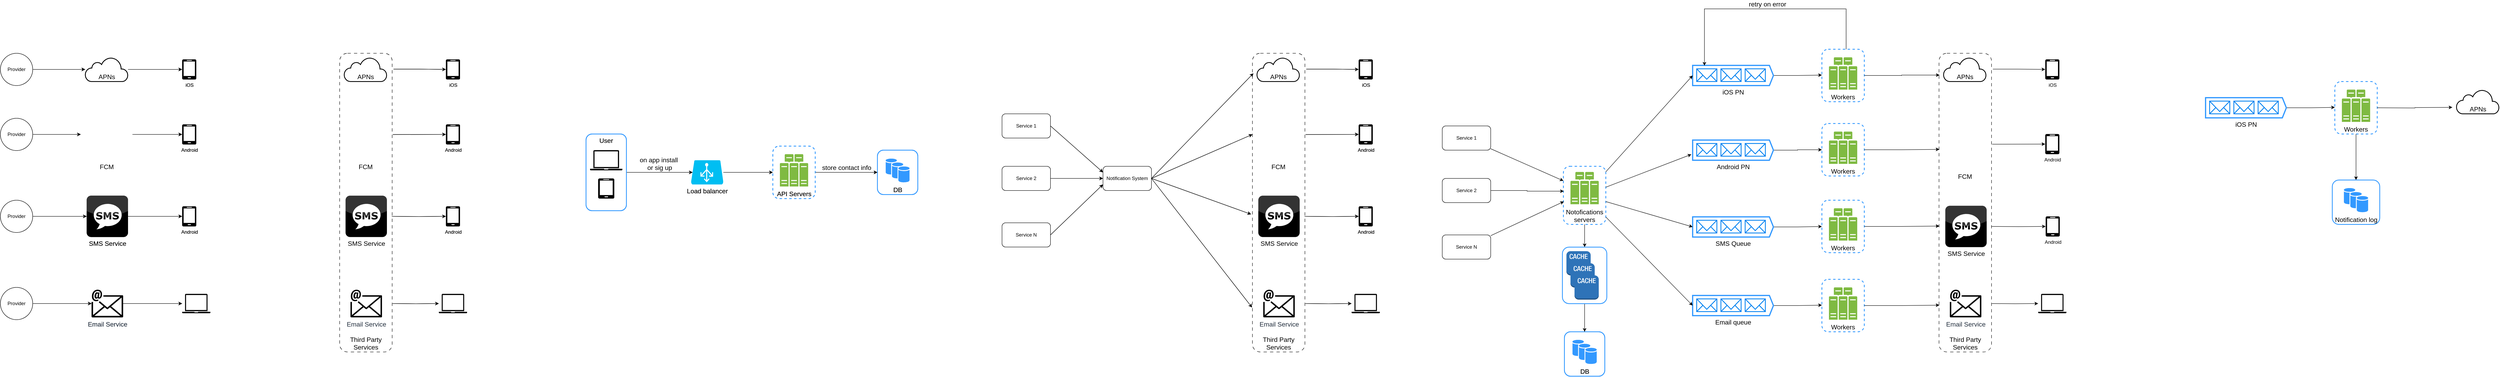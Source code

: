 <mxfile version="24.8.4">
  <diagram name="Page-1" id="7iPxPgaWAinNxmWODJ0a">
    <mxGraphModel dx="1194" dy="772" grid="1" gridSize="10" guides="1" tooltips="1" connect="1" arrows="1" fold="1" page="1" pageScale="1" pageWidth="827" pageHeight="1169" math="0" shadow="0">
      <root>
        <mxCell id="0" />
        <mxCell id="1" parent="0" />
        <mxCell id="vaiqRBlmgDsRHNuns-90-1" value="DB" style="rounded=1;whiteSpace=wrap;html=1;verticalAlign=bottom;fontSize=16;fillColor=none;strokeColor=#3399FF;strokeWidth=2;" vertex="1" parent="1">
          <mxGeometry x="2401.5" y="560" width="100" height="110" as="geometry" />
        </mxCell>
        <mxCell id="vaiqRBlmgDsRHNuns-90-2" value="on app install&amp;nbsp;&lt;div&gt;or sig up&lt;/div&gt;" style="edgeStyle=orthogonalEdgeStyle;rounded=0;orthogonalLoop=1;jettySize=auto;html=1;entryX=0.05;entryY=0.5;entryDx=0;entryDy=0;entryPerimeter=0;fontSize=16;verticalAlign=bottom;" edge="1" parent="1" source="vaiqRBlmgDsRHNuns-90-3" target="vaiqRBlmgDsRHNuns-90-40">
          <mxGeometry relative="1" as="geometry">
            <mxPoint x="1860" y="615" as="targetPoint" />
          </mxGeometry>
        </mxCell>
        <mxCell id="vaiqRBlmgDsRHNuns-90-3" value="User" style="rounded=1;whiteSpace=wrap;html=1;verticalAlign=top;fontSize=16;fillColor=none;strokeColor=#3399FF;strokeWidth=2;" vertex="1" parent="1">
          <mxGeometry x="1680" y="520" width="100" height="190" as="geometry" />
        </mxCell>
        <mxCell id="vaiqRBlmgDsRHNuns-90-4" value="Third Party Services" style="rounded=1;whiteSpace=wrap;html=1;dashed=1;dashPattern=8 8;verticalAlign=bottom;fontSize=16;" vertex="1" parent="1">
          <mxGeometry x="1070" y="320" width="130" height="740" as="geometry" />
        </mxCell>
        <mxCell id="vaiqRBlmgDsRHNuns-90-5" value="APNs" style="html=1;verticalLabelPosition=middle;align=center;labelBackgroundColor=#ffffff;verticalAlign=bottom;strokeWidth=2;strokeColor=#000000;shadow=0;dashed=0;shape=mxgraph.ios7.icons.cloud;labelPosition=center;fontSize=16;" vertex="1" parent="1">
          <mxGeometry x="440" y="330" width="106" height="60" as="geometry" />
        </mxCell>
        <mxCell id="vaiqRBlmgDsRHNuns-90-6" value="" style="edgeStyle=orthogonalEdgeStyle;rounded=0;orthogonalLoop=1;jettySize=auto;html=1;" edge="1" parent="1" source="vaiqRBlmgDsRHNuns-90-7" target="vaiqRBlmgDsRHNuns-90-5">
          <mxGeometry relative="1" as="geometry" />
        </mxCell>
        <mxCell id="vaiqRBlmgDsRHNuns-90-7" value="Provider" style="ellipse;whiteSpace=wrap;html=1;" vertex="1" parent="1">
          <mxGeometry x="230" y="320" width="80" height="80" as="geometry" />
        </mxCell>
        <mxCell id="vaiqRBlmgDsRHNuns-90-8" value="iOS" style="verticalLabelPosition=bottom;html=1;verticalAlign=top;align=center;strokeColor=none;fillColor=#000000;shape=mxgraph.azure.mobile;pointerEvents=1;" vertex="1" parent="1">
          <mxGeometry x="680" y="335" width="35" height="50" as="geometry" />
        </mxCell>
        <mxCell id="vaiqRBlmgDsRHNuns-90-9" style="edgeStyle=orthogonalEdgeStyle;rounded=0;orthogonalLoop=1;jettySize=auto;html=1;entryX=0;entryY=0.5;entryDx=0;entryDy=0;entryPerimeter=0;" edge="1" parent="1" source="vaiqRBlmgDsRHNuns-90-5" target="vaiqRBlmgDsRHNuns-90-8">
          <mxGeometry relative="1" as="geometry" />
        </mxCell>
        <mxCell id="vaiqRBlmgDsRHNuns-90-10" value="" style="edgeStyle=orthogonalEdgeStyle;rounded=0;orthogonalLoop=1;jettySize=auto;html=1;entryX=0;entryY=0.5;entryDx=0;entryDy=0;" edge="1" parent="1" source="vaiqRBlmgDsRHNuns-90-11" target="vaiqRBlmgDsRHNuns-90-14">
          <mxGeometry relative="1" as="geometry">
            <mxPoint x="410" y="521" as="targetPoint" />
          </mxGeometry>
        </mxCell>
        <mxCell id="vaiqRBlmgDsRHNuns-90-11" value="Provider" style="ellipse;whiteSpace=wrap;html=1;" vertex="1" parent="1">
          <mxGeometry x="230" y="481" width="80" height="80" as="geometry" />
        </mxCell>
        <mxCell id="vaiqRBlmgDsRHNuns-90-12" value="Android" style="verticalLabelPosition=bottom;html=1;verticalAlign=top;align=center;strokeColor=none;fillColor=#000000;shape=mxgraph.azure.mobile;pointerEvents=1;" vertex="1" parent="1">
          <mxGeometry x="680" y="496" width="35" height="50" as="geometry" />
        </mxCell>
        <mxCell id="vaiqRBlmgDsRHNuns-90-13" style="edgeStyle=orthogonalEdgeStyle;rounded=0;orthogonalLoop=1;jettySize=auto;html=1;entryX=0;entryY=0.5;entryDx=0;entryDy=0;entryPerimeter=0;exitX=1;exitY=0.5;exitDx=0;exitDy=0;" edge="1" parent="1" source="vaiqRBlmgDsRHNuns-90-14" target="vaiqRBlmgDsRHNuns-90-12">
          <mxGeometry relative="1" as="geometry">
            <mxPoint x="546" y="521" as="sourcePoint" />
          </mxGeometry>
        </mxCell>
        <mxCell id="vaiqRBlmgDsRHNuns-90-14" value="FCM" style="shape=image;html=1;verticalAlign=top;verticalLabelPosition=bottom;labelBackgroundColor=#ffffff;imageAspect=0;aspect=fixed;image=https://cdn1.iconfinder.com/data/icons/ionicons-fill-vol-2/512/logo-firebase-128.png;fontSize=16;" vertex="1" parent="1">
          <mxGeometry x="429" y="457" width="128" height="128" as="geometry" />
        </mxCell>
        <mxCell id="vaiqRBlmgDsRHNuns-90-15" value="" style="edgeStyle=orthogonalEdgeStyle;rounded=0;orthogonalLoop=1;jettySize=auto;html=1;" edge="1" parent="1" source="vaiqRBlmgDsRHNuns-90-16" target="vaiqRBlmgDsRHNuns-90-19">
          <mxGeometry relative="1" as="geometry">
            <mxPoint x="429" y="724" as="targetPoint" />
          </mxGeometry>
        </mxCell>
        <mxCell id="vaiqRBlmgDsRHNuns-90-16" value="Provider" style="ellipse;whiteSpace=wrap;html=1;" vertex="1" parent="1">
          <mxGeometry x="230" y="684" width="80" height="80" as="geometry" />
        </mxCell>
        <mxCell id="vaiqRBlmgDsRHNuns-90-17" value="Android" style="verticalLabelPosition=bottom;html=1;verticalAlign=top;align=center;strokeColor=none;fillColor=#000000;shape=mxgraph.azure.mobile;pointerEvents=1;" vertex="1" parent="1">
          <mxGeometry x="680" y="699" width="35" height="50" as="geometry" />
        </mxCell>
        <mxCell id="vaiqRBlmgDsRHNuns-90-18" style="edgeStyle=orthogonalEdgeStyle;rounded=0;orthogonalLoop=1;jettySize=auto;html=1;entryX=0;entryY=0.5;entryDx=0;entryDy=0;entryPerimeter=0;" edge="1" parent="1" source="vaiqRBlmgDsRHNuns-90-19" target="vaiqRBlmgDsRHNuns-90-17">
          <mxGeometry relative="1" as="geometry">
            <mxPoint x="557" y="724" as="sourcePoint" />
          </mxGeometry>
        </mxCell>
        <mxCell id="vaiqRBlmgDsRHNuns-90-19" value="SMS Service" style="dashed=0;outlineConnect=0;html=1;align=center;labelPosition=center;verticalLabelPosition=bottom;verticalAlign=top;shape=mxgraph.webicons.sms;fillColor=#000000;gradientColor=none;fontSize=16;" vertex="1" parent="1">
          <mxGeometry x="443.6" y="672.8" width="102.4" height="102.4" as="geometry" />
        </mxCell>
        <mxCell id="vaiqRBlmgDsRHNuns-90-20" value="Email Service" style="sketch=0;outlineConnect=0;fontColor=#232F3E;gradientColor=none;fillColor=#000000;strokeColor=none;dashed=0;verticalLabelPosition=bottom;verticalAlign=top;align=center;html=1;fontSize=16;fontStyle=0;aspect=fixed;shape=mxgraph.aws4.email;" vertex="1" parent="1">
          <mxGeometry x="455.8" y="905.5" width="78" height="69" as="geometry" />
        </mxCell>
        <mxCell id="vaiqRBlmgDsRHNuns-90-21" value="" style="edgeStyle=orthogonalEdgeStyle;rounded=0;orthogonalLoop=1;jettySize=auto;html=1;" edge="1" parent="1" source="vaiqRBlmgDsRHNuns-90-22" target="vaiqRBlmgDsRHNuns-90-20">
          <mxGeometry relative="1" as="geometry">
            <mxPoint x="443.6" y="940" as="targetPoint" />
          </mxGeometry>
        </mxCell>
        <mxCell id="vaiqRBlmgDsRHNuns-90-22" value="Provider" style="ellipse;whiteSpace=wrap;html=1;" vertex="1" parent="1">
          <mxGeometry x="230" y="900" width="80" height="80" as="geometry" />
        </mxCell>
        <mxCell id="vaiqRBlmgDsRHNuns-90-23" style="edgeStyle=orthogonalEdgeStyle;rounded=0;orthogonalLoop=1;jettySize=auto;html=1;entryX=0;entryY=0.5;entryDx=0;entryDy=0;entryPerimeter=0;" edge="1" parent="1" source="vaiqRBlmgDsRHNuns-90-20">
          <mxGeometry relative="1" as="geometry">
            <mxPoint x="546" y="940" as="sourcePoint" />
            <mxPoint x="680" y="940" as="targetPoint" />
          </mxGeometry>
        </mxCell>
        <mxCell id="vaiqRBlmgDsRHNuns-90-24" value="APNs" style="html=1;verticalLabelPosition=middle;align=center;labelBackgroundColor=#ffffff;verticalAlign=bottom;strokeWidth=2;strokeColor=#000000;shadow=0;dashed=0;shape=mxgraph.ios7.icons.cloud;labelPosition=center;fontSize=16;" vertex="1" parent="1">
          <mxGeometry x="1081" y="330" width="106" height="60" as="geometry" />
        </mxCell>
        <mxCell id="vaiqRBlmgDsRHNuns-90-25" value="FCM" style="shape=image;html=1;verticalAlign=top;verticalLabelPosition=bottom;labelBackgroundColor=#ffffff;imageAspect=0;aspect=fixed;image=https://cdn1.iconfinder.com/data/icons/ionicons-fill-vol-2/512/logo-firebase-128.png;fontSize=16;" vertex="1" parent="1">
          <mxGeometry x="1070" y="457" width="128" height="128" as="geometry" />
        </mxCell>
        <mxCell id="vaiqRBlmgDsRHNuns-90-26" value="SMS Service" style="dashed=0;outlineConnect=0;html=1;align=center;labelPosition=center;verticalLabelPosition=bottom;verticalAlign=top;shape=mxgraph.webicons.sms;fillColor=#000000;gradientColor=none;fontSize=16;" vertex="1" parent="1">
          <mxGeometry x="1084.6" y="672.8" width="102.4" height="102.4" as="geometry" />
        </mxCell>
        <mxCell id="vaiqRBlmgDsRHNuns-90-27" value="Email Service" style="sketch=0;outlineConnect=0;fontColor=#232F3E;gradientColor=none;fillColor=#000000;strokeColor=none;dashed=0;verticalLabelPosition=bottom;verticalAlign=top;align=center;html=1;fontSize=16;fontStyle=0;aspect=fixed;shape=mxgraph.aws4.email;" vertex="1" parent="1">
          <mxGeometry x="1096.8" y="905.5" width="78" height="69" as="geometry" />
        </mxCell>
        <mxCell id="vaiqRBlmgDsRHNuns-90-28" value="iOS" style="verticalLabelPosition=bottom;html=1;verticalAlign=top;align=center;strokeColor=none;fillColor=#000000;shape=mxgraph.azure.mobile;pointerEvents=1;" vertex="1" parent="1">
          <mxGeometry x="1333" y="335" width="35" height="50" as="geometry" />
        </mxCell>
        <mxCell id="vaiqRBlmgDsRHNuns-90-29" style="edgeStyle=orthogonalEdgeStyle;rounded=0;orthogonalLoop=1;jettySize=auto;html=1;entryX=0;entryY=0.5;entryDx=0;entryDy=0;entryPerimeter=0;exitX=1.026;exitY=0.053;exitDx=0;exitDy=0;exitPerimeter=0;" edge="1" parent="1" source="vaiqRBlmgDsRHNuns-90-4" target="vaiqRBlmgDsRHNuns-90-28">
          <mxGeometry relative="1" as="geometry">
            <mxPoint x="1220" y="340" as="sourcePoint" />
          </mxGeometry>
        </mxCell>
        <mxCell id="vaiqRBlmgDsRHNuns-90-30" value="Android" style="verticalLabelPosition=bottom;html=1;verticalAlign=top;align=center;strokeColor=none;fillColor=#000000;shape=mxgraph.azure.mobile;pointerEvents=1;" vertex="1" parent="1">
          <mxGeometry x="1333" y="496" width="35" height="50" as="geometry" />
        </mxCell>
        <mxCell id="vaiqRBlmgDsRHNuns-90-31" style="rounded=0;orthogonalLoop=1;jettySize=auto;html=1;entryX=0;entryY=0.5;entryDx=0;entryDy=0;entryPerimeter=0;exitX=1.013;exitY=0.272;exitDx=0;exitDy=0;exitPerimeter=0;" edge="1" parent="1" source="vaiqRBlmgDsRHNuns-90-4" target="vaiqRBlmgDsRHNuns-90-30">
          <mxGeometry relative="1" as="geometry">
            <mxPoint x="1210" y="521" as="sourcePoint" />
          </mxGeometry>
        </mxCell>
        <mxCell id="vaiqRBlmgDsRHNuns-90-32" value="Android" style="verticalLabelPosition=bottom;html=1;verticalAlign=top;align=center;strokeColor=none;fillColor=#000000;shape=mxgraph.azure.mobile;pointerEvents=1;" vertex="1" parent="1">
          <mxGeometry x="1333" y="699" width="35" height="50" as="geometry" />
        </mxCell>
        <mxCell id="vaiqRBlmgDsRHNuns-90-33" style="edgeStyle=orthogonalEdgeStyle;rounded=0;orthogonalLoop=1;jettySize=auto;html=1;entryX=0;entryY=0.5;entryDx=0;entryDy=0;entryPerimeter=0;" edge="1" parent="1" target="vaiqRBlmgDsRHNuns-90-32">
          <mxGeometry relative="1" as="geometry">
            <mxPoint x="1199" y="724" as="sourcePoint" />
          </mxGeometry>
        </mxCell>
        <mxCell id="vaiqRBlmgDsRHNuns-90-34" style="edgeStyle=orthogonalEdgeStyle;rounded=0;orthogonalLoop=1;jettySize=auto;html=1;" edge="1" parent="1" target="vaiqRBlmgDsRHNuns-90-36">
          <mxGeometry relative="1" as="geometry">
            <mxPoint x="1201" y="940" as="sourcePoint" />
            <mxPoint x="1333" y="940" as="targetPoint" />
          </mxGeometry>
        </mxCell>
        <mxCell id="vaiqRBlmgDsRHNuns-90-35" value="" style="sketch=0;pointerEvents=1;shadow=0;dashed=0;html=1;strokeColor=none;fillColor=#000000;labelPosition=center;verticalLabelPosition=bottom;verticalAlign=top;align=center;outlineConnect=0;shape=mxgraph.veeam2.laptop;" vertex="1" parent="1">
          <mxGeometry x="680" y="916" width="70" height="48" as="geometry" />
        </mxCell>
        <mxCell id="vaiqRBlmgDsRHNuns-90-36" value="" style="sketch=0;pointerEvents=1;shadow=0;dashed=0;html=1;strokeColor=none;fillColor=#000000;labelPosition=center;verticalLabelPosition=bottom;verticalAlign=top;align=center;outlineConnect=0;shape=mxgraph.veeam2.laptop;" vertex="1" parent="1">
          <mxGeometry x="1315.5" y="916" width="70" height="48" as="geometry" />
        </mxCell>
        <mxCell id="vaiqRBlmgDsRHNuns-90-37" value="" style="verticalLabelPosition=bottom;html=1;verticalAlign=top;align=center;strokeColor=none;fillColor=#000000;shape=mxgraph.azure.mobile;pointerEvents=1;" vertex="1" parent="1">
          <mxGeometry x="1710" y="630" width="40" height="50" as="geometry" />
        </mxCell>
        <mxCell id="vaiqRBlmgDsRHNuns-90-38" value="" style="sketch=0;pointerEvents=1;shadow=0;dashed=0;html=1;strokeColor=none;fillColor=#000000;labelPosition=center;verticalLabelPosition=bottom;verticalAlign=top;align=center;outlineConnect=0;shape=mxgraph.veeam2.laptop;" vertex="1" parent="1">
          <mxGeometry x="1690" y="560" width="80" height="50" as="geometry" />
        </mxCell>
        <mxCell id="vaiqRBlmgDsRHNuns-90-39" style="edgeStyle=orthogonalEdgeStyle;rounded=0;orthogonalLoop=1;jettySize=auto;html=1;entryX=0;entryY=0.5;entryDx=0;entryDy=0;" edge="1" parent="1" source="vaiqRBlmgDsRHNuns-90-40" target="vaiqRBlmgDsRHNuns-90-43">
          <mxGeometry relative="1" as="geometry" />
        </mxCell>
        <mxCell id="vaiqRBlmgDsRHNuns-90-40" value="Load balancer" style="verticalLabelPosition=bottom;html=1;verticalAlign=top;align=center;strokeColor=none;fillColor=#00BEF2;shape=mxgraph.azure.azure_load_balancer;fontSize=16;" vertex="1" parent="1">
          <mxGeometry x="1940" y="585" width="80" height="60" as="geometry" />
        </mxCell>
        <mxCell id="vaiqRBlmgDsRHNuns-90-41" value="" style="sketch=0;pointerEvents=1;shadow=0;dashed=0;html=1;strokeColor=none;fillColor=#505050;labelPosition=center;verticalLabelPosition=bottom;verticalAlign=top;outlineConnect=0;align=center;shape=mxgraph.office.servers.server_farm;fillColor=#7FBA42;" vertex="1" parent="1">
          <mxGeometry x="2160" y="570" width="70" height="80" as="geometry" />
        </mxCell>
        <mxCell id="vaiqRBlmgDsRHNuns-90-42" value="store contact info" style="edgeStyle=orthogonalEdgeStyle;rounded=0;orthogonalLoop=1;jettySize=auto;html=1;entryX=0;entryY=0.5;entryDx=0;entryDy=0;verticalAlign=bottom;fontSize=16;" edge="1" parent="1" source="vaiqRBlmgDsRHNuns-90-43" target="vaiqRBlmgDsRHNuns-90-1">
          <mxGeometry relative="1" as="geometry">
            <mxPoint x="2370" y="615" as="targetPoint" />
          </mxGeometry>
        </mxCell>
        <mxCell id="vaiqRBlmgDsRHNuns-90-43" value="API Servers" style="rounded=1;whiteSpace=wrap;html=1;verticalAlign=bottom;fontSize=16;fillColor=none;strokeColor=#3399FF;strokeWidth=2;dashed=1;" vertex="1" parent="1">
          <mxGeometry x="2142.5" y="550" width="105" height="130" as="geometry" />
        </mxCell>
        <mxCell id="vaiqRBlmgDsRHNuns-90-44" value="" style="sketch=0;shadow=0;dashed=0;html=1;strokeColor=none;fillColor=#3399FF;labelPosition=center;verticalLabelPosition=bottom;verticalAlign=top;outlineConnect=0;align=center;shape=mxgraph.office.databases.database_availability_group;" vertex="1" parent="1">
          <mxGeometry x="2422" y="581" width="59" height="59" as="geometry" />
        </mxCell>
        <mxCell id="vaiqRBlmgDsRHNuns-90-45" value="Third Party Services" style="rounded=1;whiteSpace=wrap;html=1;dashed=1;dashPattern=8 8;verticalAlign=bottom;fontSize=16;" vertex="1" parent="1">
          <mxGeometry x="3330" y="320" width="130" height="740" as="geometry" />
        </mxCell>
        <mxCell id="vaiqRBlmgDsRHNuns-90-46" value="APNs" style="html=1;verticalLabelPosition=middle;align=center;labelBackgroundColor=#ffffff;verticalAlign=bottom;strokeWidth=2;strokeColor=#000000;shadow=0;dashed=0;shape=mxgraph.ios7.icons.cloud;labelPosition=center;fontSize=16;" vertex="1" parent="1">
          <mxGeometry x="3341" y="330" width="106" height="60" as="geometry" />
        </mxCell>
        <mxCell id="vaiqRBlmgDsRHNuns-90-47" value="FCM" style="shape=image;html=1;verticalAlign=top;verticalLabelPosition=bottom;labelBackgroundColor=#ffffff;imageAspect=0;aspect=fixed;image=https://cdn1.iconfinder.com/data/icons/ionicons-fill-vol-2/512/logo-firebase-128.png;fontSize=16;" vertex="1" parent="1">
          <mxGeometry x="3330" y="457" width="128" height="128" as="geometry" />
        </mxCell>
        <mxCell id="vaiqRBlmgDsRHNuns-90-48" value="SMS Service" style="dashed=0;outlineConnect=0;html=1;align=center;labelPosition=center;verticalLabelPosition=bottom;verticalAlign=top;shape=mxgraph.webicons.sms;fillColor=#000000;gradientColor=none;fontSize=16;" vertex="1" parent="1">
          <mxGeometry x="3344.6" y="672.8" width="102.4" height="102.4" as="geometry" />
        </mxCell>
        <mxCell id="vaiqRBlmgDsRHNuns-90-49" value="Email Service" style="sketch=0;outlineConnect=0;fontColor=#232F3E;gradientColor=none;fillColor=#000000;strokeColor=none;dashed=0;verticalLabelPosition=bottom;verticalAlign=top;align=center;html=1;fontSize=16;fontStyle=0;aspect=fixed;shape=mxgraph.aws4.email;" vertex="1" parent="1">
          <mxGeometry x="3356.8" y="905.5" width="78" height="69" as="geometry" />
        </mxCell>
        <mxCell id="vaiqRBlmgDsRHNuns-90-50" value="iOS" style="verticalLabelPosition=bottom;html=1;verticalAlign=top;align=center;strokeColor=none;fillColor=#000000;shape=mxgraph.azure.mobile;pointerEvents=1;" vertex="1" parent="1">
          <mxGeometry x="3593" y="335" width="35" height="50" as="geometry" />
        </mxCell>
        <mxCell id="vaiqRBlmgDsRHNuns-90-51" style="edgeStyle=orthogonalEdgeStyle;rounded=0;orthogonalLoop=1;jettySize=auto;html=1;entryX=0;entryY=0.5;entryDx=0;entryDy=0;entryPerimeter=0;exitX=1.026;exitY=0.053;exitDx=0;exitDy=0;exitPerimeter=0;" edge="1" parent="1" source="vaiqRBlmgDsRHNuns-90-45" target="vaiqRBlmgDsRHNuns-90-50">
          <mxGeometry relative="1" as="geometry">
            <mxPoint x="3480" y="340" as="sourcePoint" />
          </mxGeometry>
        </mxCell>
        <mxCell id="vaiqRBlmgDsRHNuns-90-52" value="Android" style="verticalLabelPosition=bottom;html=1;verticalAlign=top;align=center;strokeColor=none;fillColor=#000000;shape=mxgraph.azure.mobile;pointerEvents=1;" vertex="1" parent="1">
          <mxGeometry x="3593" y="496" width="35" height="50" as="geometry" />
        </mxCell>
        <mxCell id="vaiqRBlmgDsRHNuns-90-53" style="rounded=0;orthogonalLoop=1;jettySize=auto;html=1;entryX=0;entryY=0.5;entryDx=0;entryDy=0;entryPerimeter=0;exitX=1.013;exitY=0.272;exitDx=0;exitDy=0;exitPerimeter=0;" edge="1" parent="1" source="vaiqRBlmgDsRHNuns-90-45" target="vaiqRBlmgDsRHNuns-90-52">
          <mxGeometry relative="1" as="geometry">
            <mxPoint x="3470" y="521" as="sourcePoint" />
          </mxGeometry>
        </mxCell>
        <mxCell id="vaiqRBlmgDsRHNuns-90-54" value="Android" style="verticalLabelPosition=bottom;html=1;verticalAlign=top;align=center;strokeColor=none;fillColor=#000000;shape=mxgraph.azure.mobile;pointerEvents=1;" vertex="1" parent="1">
          <mxGeometry x="3593" y="699" width="35" height="50" as="geometry" />
        </mxCell>
        <mxCell id="vaiqRBlmgDsRHNuns-90-55" style="edgeStyle=orthogonalEdgeStyle;rounded=0;orthogonalLoop=1;jettySize=auto;html=1;entryX=0;entryY=0.5;entryDx=0;entryDy=0;entryPerimeter=0;" edge="1" parent="1" target="vaiqRBlmgDsRHNuns-90-54">
          <mxGeometry relative="1" as="geometry">
            <mxPoint x="3459" y="724" as="sourcePoint" />
          </mxGeometry>
        </mxCell>
        <mxCell id="vaiqRBlmgDsRHNuns-90-56" style="edgeStyle=orthogonalEdgeStyle;rounded=0;orthogonalLoop=1;jettySize=auto;html=1;" edge="1" parent="1" target="vaiqRBlmgDsRHNuns-90-57">
          <mxGeometry relative="1" as="geometry">
            <mxPoint x="3461" y="940" as="sourcePoint" />
            <mxPoint x="3593" y="940" as="targetPoint" />
          </mxGeometry>
        </mxCell>
        <mxCell id="vaiqRBlmgDsRHNuns-90-57" value="" style="sketch=0;pointerEvents=1;shadow=0;dashed=0;html=1;strokeColor=none;fillColor=#000000;labelPosition=center;verticalLabelPosition=bottom;verticalAlign=top;align=center;outlineConnect=0;shape=mxgraph.veeam2.laptop;" vertex="1" parent="1">
          <mxGeometry x="3575.5" y="916" width="70" height="48" as="geometry" />
        </mxCell>
        <mxCell id="vaiqRBlmgDsRHNuns-90-58" style="rounded=0;orthogonalLoop=1;jettySize=auto;html=1;entryX=0;entryY=0.5;entryDx=0;entryDy=0;exitX=1;exitY=0.5;exitDx=0;exitDy=0;" edge="1" parent="1" source="vaiqRBlmgDsRHNuns-90-59" target="vaiqRBlmgDsRHNuns-90-47">
          <mxGeometry relative="1" as="geometry" />
        </mxCell>
        <mxCell id="vaiqRBlmgDsRHNuns-90-59" value="Notification System" style="rounded=1;whiteSpace=wrap;html=1;" vertex="1" parent="1">
          <mxGeometry x="2960" y="600" width="120" height="60" as="geometry" />
        </mxCell>
        <mxCell id="vaiqRBlmgDsRHNuns-90-60" style="rounded=0;orthogonalLoop=1;jettySize=auto;html=1;entryX=0.02;entryY=0.067;entryDx=0;entryDy=0;entryPerimeter=0;exitX=1;exitY=0.5;exitDx=0;exitDy=0;" edge="1" parent="1" source="vaiqRBlmgDsRHNuns-90-59" target="vaiqRBlmgDsRHNuns-90-45">
          <mxGeometry relative="1" as="geometry" />
        </mxCell>
        <mxCell id="vaiqRBlmgDsRHNuns-90-61" style="rounded=0;orthogonalLoop=1;jettySize=auto;html=1;entryX=-0.025;entryY=0.539;entryDx=0;entryDy=0;entryPerimeter=0;exitX=1;exitY=0.5;exitDx=0;exitDy=0;" edge="1" parent="1" source="vaiqRBlmgDsRHNuns-90-59" target="vaiqRBlmgDsRHNuns-90-45">
          <mxGeometry relative="1" as="geometry" />
        </mxCell>
        <mxCell id="vaiqRBlmgDsRHNuns-90-62" style="rounded=0;orthogonalLoop=1;jettySize=auto;html=1;entryX=-0.007;entryY=0.851;entryDx=0;entryDy=0;entryPerimeter=0;exitX=1;exitY=0.5;exitDx=0;exitDy=0;" edge="1" parent="1" source="vaiqRBlmgDsRHNuns-90-59" target="vaiqRBlmgDsRHNuns-90-45">
          <mxGeometry relative="1" as="geometry" />
        </mxCell>
        <mxCell id="vaiqRBlmgDsRHNuns-90-63" style="edgeStyle=orthogonalEdgeStyle;rounded=0;orthogonalLoop=1;jettySize=auto;html=1;entryX=0;entryY=0.5;entryDx=0;entryDy=0;" edge="1" parent="1" source="vaiqRBlmgDsRHNuns-90-64" target="vaiqRBlmgDsRHNuns-90-59">
          <mxGeometry relative="1" as="geometry" />
        </mxCell>
        <mxCell id="vaiqRBlmgDsRHNuns-90-64" value="Service 2" style="rounded=1;whiteSpace=wrap;html=1;" vertex="1" parent="1">
          <mxGeometry x="2710" y="600" width="120" height="60" as="geometry" />
        </mxCell>
        <mxCell id="vaiqRBlmgDsRHNuns-90-65" style="rounded=0;orthogonalLoop=1;jettySize=auto;html=1;entryX=0;entryY=0.25;entryDx=0;entryDy=0;exitX=1;exitY=0.5;exitDx=0;exitDy=0;" edge="1" parent="1" source="vaiqRBlmgDsRHNuns-90-66" target="vaiqRBlmgDsRHNuns-90-59">
          <mxGeometry relative="1" as="geometry" />
        </mxCell>
        <mxCell id="vaiqRBlmgDsRHNuns-90-66" value="Service 1" style="rounded=1;whiteSpace=wrap;html=1;" vertex="1" parent="1">
          <mxGeometry x="2710" y="470" width="120" height="60" as="geometry" />
        </mxCell>
        <mxCell id="vaiqRBlmgDsRHNuns-90-67" style="rounded=0;orthogonalLoop=1;jettySize=auto;html=1;entryX=0;entryY=0.75;entryDx=0;entryDy=0;exitX=1;exitY=0.5;exitDx=0;exitDy=0;" edge="1" parent="1" source="vaiqRBlmgDsRHNuns-90-68" target="vaiqRBlmgDsRHNuns-90-59">
          <mxGeometry relative="1" as="geometry" />
        </mxCell>
        <mxCell id="vaiqRBlmgDsRHNuns-90-68" value="Service N" style="rounded=1;whiteSpace=wrap;html=1;" vertex="1" parent="1">
          <mxGeometry x="2710" y="740" width="120" height="60" as="geometry" />
        </mxCell>
        <mxCell id="vaiqRBlmgDsRHNuns-90-69" value="DB" style="rounded=1;whiteSpace=wrap;html=1;verticalAlign=bottom;fontSize=16;fillColor=none;strokeColor=#3399FF;strokeWidth=2;" vertex="1" parent="1">
          <mxGeometry x="2401.5" y="560" width="100" height="110" as="geometry" />
        </mxCell>
        <mxCell id="vaiqRBlmgDsRHNuns-90-70" value="on app install&amp;nbsp;&lt;div&gt;or sig up&lt;/div&gt;" style="edgeStyle=orthogonalEdgeStyle;rounded=0;orthogonalLoop=1;jettySize=auto;html=1;entryX=0.05;entryY=0.5;entryDx=0;entryDy=0;entryPerimeter=0;fontSize=16;verticalAlign=bottom;" edge="1" parent="1" source="vaiqRBlmgDsRHNuns-90-71" target="vaiqRBlmgDsRHNuns-90-108">
          <mxGeometry relative="1" as="geometry">
            <mxPoint x="1860" y="615" as="targetPoint" />
          </mxGeometry>
        </mxCell>
        <mxCell id="vaiqRBlmgDsRHNuns-90-71" value="User" style="rounded=1;whiteSpace=wrap;html=1;verticalAlign=top;fontSize=16;fillColor=none;strokeColor=#3399FF;strokeWidth=2;" vertex="1" parent="1">
          <mxGeometry x="1680" y="520" width="100" height="190" as="geometry" />
        </mxCell>
        <mxCell id="vaiqRBlmgDsRHNuns-90-72" value="Third Party Services" style="rounded=1;whiteSpace=wrap;html=1;dashed=1;dashPattern=8 8;verticalAlign=bottom;fontSize=16;" vertex="1" parent="1">
          <mxGeometry x="1070" y="320" width="130" height="740" as="geometry" />
        </mxCell>
        <mxCell id="vaiqRBlmgDsRHNuns-90-73" value="APNs" style="html=1;verticalLabelPosition=middle;align=center;labelBackgroundColor=#ffffff;verticalAlign=bottom;strokeWidth=2;strokeColor=#000000;shadow=0;dashed=0;shape=mxgraph.ios7.icons.cloud;labelPosition=center;fontSize=16;" vertex="1" parent="1">
          <mxGeometry x="440" y="330" width="106" height="60" as="geometry" />
        </mxCell>
        <mxCell id="vaiqRBlmgDsRHNuns-90-74" value="" style="edgeStyle=orthogonalEdgeStyle;rounded=0;orthogonalLoop=1;jettySize=auto;html=1;" edge="1" parent="1" source="vaiqRBlmgDsRHNuns-90-75" target="vaiqRBlmgDsRHNuns-90-73">
          <mxGeometry relative="1" as="geometry" />
        </mxCell>
        <mxCell id="vaiqRBlmgDsRHNuns-90-75" value="Provider" style="ellipse;whiteSpace=wrap;html=1;" vertex="1" parent="1">
          <mxGeometry x="230" y="320" width="80" height="80" as="geometry" />
        </mxCell>
        <mxCell id="vaiqRBlmgDsRHNuns-90-76" value="iOS" style="verticalLabelPosition=bottom;html=1;verticalAlign=top;align=center;strokeColor=none;fillColor=#000000;shape=mxgraph.azure.mobile;pointerEvents=1;" vertex="1" parent="1">
          <mxGeometry x="680" y="335" width="35" height="50" as="geometry" />
        </mxCell>
        <mxCell id="vaiqRBlmgDsRHNuns-90-77" style="edgeStyle=orthogonalEdgeStyle;rounded=0;orthogonalLoop=1;jettySize=auto;html=1;entryX=0;entryY=0.5;entryDx=0;entryDy=0;entryPerimeter=0;" edge="1" parent="1" source="vaiqRBlmgDsRHNuns-90-73" target="vaiqRBlmgDsRHNuns-90-76">
          <mxGeometry relative="1" as="geometry" />
        </mxCell>
        <mxCell id="vaiqRBlmgDsRHNuns-90-78" value="" style="edgeStyle=orthogonalEdgeStyle;rounded=0;orthogonalLoop=1;jettySize=auto;html=1;entryX=0;entryY=0.5;entryDx=0;entryDy=0;" edge="1" parent="1" source="vaiqRBlmgDsRHNuns-90-79" target="vaiqRBlmgDsRHNuns-90-82">
          <mxGeometry relative="1" as="geometry">
            <mxPoint x="410" y="521" as="targetPoint" />
          </mxGeometry>
        </mxCell>
        <mxCell id="vaiqRBlmgDsRHNuns-90-79" value="Provider" style="ellipse;whiteSpace=wrap;html=1;" vertex="1" parent="1">
          <mxGeometry x="230" y="481" width="80" height="80" as="geometry" />
        </mxCell>
        <mxCell id="vaiqRBlmgDsRHNuns-90-80" value="Android" style="verticalLabelPosition=bottom;html=1;verticalAlign=top;align=center;strokeColor=none;fillColor=#000000;shape=mxgraph.azure.mobile;pointerEvents=1;" vertex="1" parent="1">
          <mxGeometry x="680" y="496" width="35" height="50" as="geometry" />
        </mxCell>
        <mxCell id="vaiqRBlmgDsRHNuns-90-81" style="edgeStyle=orthogonalEdgeStyle;rounded=0;orthogonalLoop=1;jettySize=auto;html=1;entryX=0;entryY=0.5;entryDx=0;entryDy=0;entryPerimeter=0;exitX=1;exitY=0.5;exitDx=0;exitDy=0;" edge="1" parent="1" source="vaiqRBlmgDsRHNuns-90-82" target="vaiqRBlmgDsRHNuns-90-80">
          <mxGeometry relative="1" as="geometry">
            <mxPoint x="546" y="521" as="sourcePoint" />
          </mxGeometry>
        </mxCell>
        <mxCell id="vaiqRBlmgDsRHNuns-90-82" value="FCM" style="shape=image;html=1;verticalAlign=top;verticalLabelPosition=bottom;labelBackgroundColor=#ffffff;imageAspect=0;aspect=fixed;image=https://cdn1.iconfinder.com/data/icons/ionicons-fill-vol-2/512/logo-firebase-128.png;fontSize=16;" vertex="1" parent="1">
          <mxGeometry x="429" y="457" width="128" height="128" as="geometry" />
        </mxCell>
        <mxCell id="vaiqRBlmgDsRHNuns-90-83" value="" style="edgeStyle=orthogonalEdgeStyle;rounded=0;orthogonalLoop=1;jettySize=auto;html=1;" edge="1" parent="1" source="vaiqRBlmgDsRHNuns-90-84" target="vaiqRBlmgDsRHNuns-90-87">
          <mxGeometry relative="1" as="geometry">
            <mxPoint x="429" y="724" as="targetPoint" />
          </mxGeometry>
        </mxCell>
        <mxCell id="vaiqRBlmgDsRHNuns-90-84" value="Provider" style="ellipse;whiteSpace=wrap;html=1;" vertex="1" parent="1">
          <mxGeometry x="230" y="684" width="80" height="80" as="geometry" />
        </mxCell>
        <mxCell id="vaiqRBlmgDsRHNuns-90-85" value="Android" style="verticalLabelPosition=bottom;html=1;verticalAlign=top;align=center;strokeColor=none;fillColor=#000000;shape=mxgraph.azure.mobile;pointerEvents=1;" vertex="1" parent="1">
          <mxGeometry x="680" y="699" width="35" height="50" as="geometry" />
        </mxCell>
        <mxCell id="vaiqRBlmgDsRHNuns-90-86" style="edgeStyle=orthogonalEdgeStyle;rounded=0;orthogonalLoop=1;jettySize=auto;html=1;entryX=0;entryY=0.5;entryDx=0;entryDy=0;entryPerimeter=0;" edge="1" parent="1" source="vaiqRBlmgDsRHNuns-90-87" target="vaiqRBlmgDsRHNuns-90-85">
          <mxGeometry relative="1" as="geometry">
            <mxPoint x="557" y="724" as="sourcePoint" />
          </mxGeometry>
        </mxCell>
        <mxCell id="vaiqRBlmgDsRHNuns-90-87" value="SMS Service" style="dashed=0;outlineConnect=0;html=1;align=center;labelPosition=center;verticalLabelPosition=bottom;verticalAlign=top;shape=mxgraph.webicons.sms;fillColor=#000000;gradientColor=none;fontSize=16;" vertex="1" parent="1">
          <mxGeometry x="443.6" y="672.8" width="102.4" height="102.4" as="geometry" />
        </mxCell>
        <mxCell id="vaiqRBlmgDsRHNuns-90-88" value="Email Service" style="sketch=0;outlineConnect=0;fontColor=#232F3E;gradientColor=none;fillColor=#000000;strokeColor=none;dashed=0;verticalLabelPosition=bottom;verticalAlign=top;align=center;html=1;fontSize=16;fontStyle=0;aspect=fixed;shape=mxgraph.aws4.email;" vertex="1" parent="1">
          <mxGeometry x="455.8" y="905.5" width="78" height="69" as="geometry" />
        </mxCell>
        <mxCell id="vaiqRBlmgDsRHNuns-90-89" value="" style="edgeStyle=orthogonalEdgeStyle;rounded=0;orthogonalLoop=1;jettySize=auto;html=1;" edge="1" parent="1" source="vaiqRBlmgDsRHNuns-90-90" target="vaiqRBlmgDsRHNuns-90-88">
          <mxGeometry relative="1" as="geometry">
            <mxPoint x="443.6" y="940" as="targetPoint" />
          </mxGeometry>
        </mxCell>
        <mxCell id="vaiqRBlmgDsRHNuns-90-90" value="Provider" style="ellipse;whiteSpace=wrap;html=1;" vertex="1" parent="1">
          <mxGeometry x="230" y="900" width="80" height="80" as="geometry" />
        </mxCell>
        <mxCell id="vaiqRBlmgDsRHNuns-90-91" style="edgeStyle=orthogonalEdgeStyle;rounded=0;orthogonalLoop=1;jettySize=auto;html=1;entryX=0;entryY=0.5;entryDx=0;entryDy=0;entryPerimeter=0;" edge="1" parent="1" source="vaiqRBlmgDsRHNuns-90-88">
          <mxGeometry relative="1" as="geometry">
            <mxPoint x="546" y="940" as="sourcePoint" />
            <mxPoint x="680" y="940" as="targetPoint" />
          </mxGeometry>
        </mxCell>
        <mxCell id="vaiqRBlmgDsRHNuns-90-92" value="APNs" style="html=1;verticalLabelPosition=middle;align=center;labelBackgroundColor=#ffffff;verticalAlign=bottom;strokeWidth=2;strokeColor=#000000;shadow=0;dashed=0;shape=mxgraph.ios7.icons.cloud;labelPosition=center;fontSize=16;" vertex="1" parent="1">
          <mxGeometry x="1081" y="330" width="106" height="60" as="geometry" />
        </mxCell>
        <mxCell id="vaiqRBlmgDsRHNuns-90-93" value="FCM" style="shape=image;html=1;verticalAlign=top;verticalLabelPosition=bottom;labelBackgroundColor=#ffffff;imageAspect=0;aspect=fixed;image=https://cdn1.iconfinder.com/data/icons/ionicons-fill-vol-2/512/logo-firebase-128.png;fontSize=16;" vertex="1" parent="1">
          <mxGeometry x="1070" y="457" width="128" height="128" as="geometry" />
        </mxCell>
        <mxCell id="vaiqRBlmgDsRHNuns-90-94" value="SMS Service" style="dashed=0;outlineConnect=0;html=1;align=center;labelPosition=center;verticalLabelPosition=bottom;verticalAlign=top;shape=mxgraph.webicons.sms;fillColor=#000000;gradientColor=none;fontSize=16;" vertex="1" parent="1">
          <mxGeometry x="1084.6" y="672.8" width="102.4" height="102.4" as="geometry" />
        </mxCell>
        <mxCell id="vaiqRBlmgDsRHNuns-90-95" value="Email Service" style="sketch=0;outlineConnect=0;fontColor=#232F3E;gradientColor=none;fillColor=#000000;strokeColor=none;dashed=0;verticalLabelPosition=bottom;verticalAlign=top;align=center;html=1;fontSize=16;fontStyle=0;aspect=fixed;shape=mxgraph.aws4.email;" vertex="1" parent="1">
          <mxGeometry x="1096.8" y="905.5" width="78" height="69" as="geometry" />
        </mxCell>
        <mxCell id="vaiqRBlmgDsRHNuns-90-96" value="iOS" style="verticalLabelPosition=bottom;html=1;verticalAlign=top;align=center;strokeColor=none;fillColor=#000000;shape=mxgraph.azure.mobile;pointerEvents=1;" vertex="1" parent="1">
          <mxGeometry x="1333" y="335" width="35" height="50" as="geometry" />
        </mxCell>
        <mxCell id="vaiqRBlmgDsRHNuns-90-97" style="edgeStyle=orthogonalEdgeStyle;rounded=0;orthogonalLoop=1;jettySize=auto;html=1;entryX=0;entryY=0.5;entryDx=0;entryDy=0;entryPerimeter=0;exitX=1.026;exitY=0.053;exitDx=0;exitDy=0;exitPerimeter=0;" edge="1" parent="1" source="vaiqRBlmgDsRHNuns-90-72" target="vaiqRBlmgDsRHNuns-90-96">
          <mxGeometry relative="1" as="geometry">
            <mxPoint x="1220" y="340" as="sourcePoint" />
          </mxGeometry>
        </mxCell>
        <mxCell id="vaiqRBlmgDsRHNuns-90-98" value="Android" style="verticalLabelPosition=bottom;html=1;verticalAlign=top;align=center;strokeColor=none;fillColor=#000000;shape=mxgraph.azure.mobile;pointerEvents=1;" vertex="1" parent="1">
          <mxGeometry x="1333" y="496" width="35" height="50" as="geometry" />
        </mxCell>
        <mxCell id="vaiqRBlmgDsRHNuns-90-99" style="rounded=0;orthogonalLoop=1;jettySize=auto;html=1;entryX=0;entryY=0.5;entryDx=0;entryDy=0;entryPerimeter=0;exitX=1.013;exitY=0.272;exitDx=0;exitDy=0;exitPerimeter=0;" edge="1" parent="1" source="vaiqRBlmgDsRHNuns-90-72" target="vaiqRBlmgDsRHNuns-90-98">
          <mxGeometry relative="1" as="geometry">
            <mxPoint x="1210" y="521" as="sourcePoint" />
          </mxGeometry>
        </mxCell>
        <mxCell id="vaiqRBlmgDsRHNuns-90-100" value="Android" style="verticalLabelPosition=bottom;html=1;verticalAlign=top;align=center;strokeColor=none;fillColor=#000000;shape=mxgraph.azure.mobile;pointerEvents=1;" vertex="1" parent="1">
          <mxGeometry x="1333" y="699" width="35" height="50" as="geometry" />
        </mxCell>
        <mxCell id="vaiqRBlmgDsRHNuns-90-101" style="edgeStyle=orthogonalEdgeStyle;rounded=0;orthogonalLoop=1;jettySize=auto;html=1;entryX=0;entryY=0.5;entryDx=0;entryDy=0;entryPerimeter=0;" edge="1" parent="1" target="vaiqRBlmgDsRHNuns-90-100">
          <mxGeometry relative="1" as="geometry">
            <mxPoint x="1199" y="724" as="sourcePoint" />
          </mxGeometry>
        </mxCell>
        <mxCell id="vaiqRBlmgDsRHNuns-90-102" style="edgeStyle=orthogonalEdgeStyle;rounded=0;orthogonalLoop=1;jettySize=auto;html=1;" edge="1" parent="1" target="vaiqRBlmgDsRHNuns-90-104">
          <mxGeometry relative="1" as="geometry">
            <mxPoint x="1201" y="940" as="sourcePoint" />
            <mxPoint x="1333" y="940" as="targetPoint" />
          </mxGeometry>
        </mxCell>
        <mxCell id="vaiqRBlmgDsRHNuns-90-103" value="" style="sketch=0;pointerEvents=1;shadow=0;dashed=0;html=1;strokeColor=none;fillColor=#000000;labelPosition=center;verticalLabelPosition=bottom;verticalAlign=top;align=center;outlineConnect=0;shape=mxgraph.veeam2.laptop;" vertex="1" parent="1">
          <mxGeometry x="680" y="916" width="70" height="48" as="geometry" />
        </mxCell>
        <mxCell id="vaiqRBlmgDsRHNuns-90-104" value="" style="sketch=0;pointerEvents=1;shadow=0;dashed=0;html=1;strokeColor=none;fillColor=#000000;labelPosition=center;verticalLabelPosition=bottom;verticalAlign=top;align=center;outlineConnect=0;shape=mxgraph.veeam2.laptop;" vertex="1" parent="1">
          <mxGeometry x="1315.5" y="916" width="70" height="48" as="geometry" />
        </mxCell>
        <mxCell id="vaiqRBlmgDsRHNuns-90-105" value="" style="verticalLabelPosition=bottom;html=1;verticalAlign=top;align=center;strokeColor=none;fillColor=#000000;shape=mxgraph.azure.mobile;pointerEvents=1;" vertex="1" parent="1">
          <mxGeometry x="1710" y="630" width="40" height="50" as="geometry" />
        </mxCell>
        <mxCell id="vaiqRBlmgDsRHNuns-90-106" value="" style="sketch=0;pointerEvents=1;shadow=0;dashed=0;html=1;strokeColor=none;fillColor=#000000;labelPosition=center;verticalLabelPosition=bottom;verticalAlign=top;align=center;outlineConnect=0;shape=mxgraph.veeam2.laptop;" vertex="1" parent="1">
          <mxGeometry x="1690" y="560" width="80" height="50" as="geometry" />
        </mxCell>
        <mxCell id="vaiqRBlmgDsRHNuns-90-107" style="edgeStyle=orthogonalEdgeStyle;rounded=0;orthogonalLoop=1;jettySize=auto;html=1;entryX=0;entryY=0.5;entryDx=0;entryDy=0;" edge="1" parent="1" source="vaiqRBlmgDsRHNuns-90-108" target="vaiqRBlmgDsRHNuns-90-111">
          <mxGeometry relative="1" as="geometry" />
        </mxCell>
        <mxCell id="vaiqRBlmgDsRHNuns-90-108" value="Load balancer" style="verticalLabelPosition=bottom;html=1;verticalAlign=top;align=center;strokeColor=none;fillColor=#00BEF2;shape=mxgraph.azure.azure_load_balancer;fontSize=16;" vertex="1" parent="1">
          <mxGeometry x="1940" y="585" width="80" height="60" as="geometry" />
        </mxCell>
        <mxCell id="vaiqRBlmgDsRHNuns-90-109" value="" style="sketch=0;pointerEvents=1;shadow=0;dashed=0;html=1;strokeColor=none;fillColor=#505050;labelPosition=center;verticalLabelPosition=bottom;verticalAlign=top;outlineConnect=0;align=center;shape=mxgraph.office.servers.server_farm;fillColor=#7FBA42;" vertex="1" parent="1">
          <mxGeometry x="2160" y="570" width="70" height="80" as="geometry" />
        </mxCell>
        <mxCell id="vaiqRBlmgDsRHNuns-90-110" value="store contact info" style="edgeStyle=orthogonalEdgeStyle;rounded=0;orthogonalLoop=1;jettySize=auto;html=1;entryX=0;entryY=0.5;entryDx=0;entryDy=0;verticalAlign=bottom;fontSize=16;" edge="1" parent="1" source="vaiqRBlmgDsRHNuns-90-111" target="vaiqRBlmgDsRHNuns-90-69">
          <mxGeometry relative="1" as="geometry">
            <mxPoint x="2370" y="615" as="targetPoint" />
          </mxGeometry>
        </mxCell>
        <mxCell id="vaiqRBlmgDsRHNuns-90-111" value="API Servers" style="rounded=1;whiteSpace=wrap;html=1;verticalAlign=bottom;fontSize=16;fillColor=none;strokeColor=#3399FF;strokeWidth=2;dashed=1;" vertex="1" parent="1">
          <mxGeometry x="2142.5" y="550" width="105" height="130" as="geometry" />
        </mxCell>
        <mxCell id="vaiqRBlmgDsRHNuns-90-112" value="" style="sketch=0;shadow=0;dashed=0;html=1;strokeColor=none;fillColor=#3399FF;labelPosition=center;verticalLabelPosition=bottom;verticalAlign=top;outlineConnect=0;align=center;shape=mxgraph.office.databases.database_availability_group;" vertex="1" parent="1">
          <mxGeometry x="2422" y="581" width="59" height="59" as="geometry" />
        </mxCell>
        <mxCell id="vaiqRBlmgDsRHNuns-90-113" value="Third Party Services" style="rounded=1;whiteSpace=wrap;html=1;dashed=1;dashPattern=8 8;verticalAlign=bottom;fontSize=16;" vertex="1" parent="1">
          <mxGeometry x="3330" y="320" width="130" height="740" as="geometry" />
        </mxCell>
        <mxCell id="vaiqRBlmgDsRHNuns-90-114" value="APNs" style="html=1;verticalLabelPosition=middle;align=center;labelBackgroundColor=#ffffff;verticalAlign=bottom;strokeWidth=2;strokeColor=#000000;shadow=0;dashed=0;shape=mxgraph.ios7.icons.cloud;labelPosition=center;fontSize=16;" vertex="1" parent="1">
          <mxGeometry x="3341" y="330" width="106" height="60" as="geometry" />
        </mxCell>
        <mxCell id="vaiqRBlmgDsRHNuns-90-115" value="FCM" style="shape=image;html=1;verticalAlign=top;verticalLabelPosition=bottom;labelBackgroundColor=#ffffff;imageAspect=0;aspect=fixed;image=https://cdn1.iconfinder.com/data/icons/ionicons-fill-vol-2/512/logo-firebase-128.png;fontSize=16;" vertex="1" parent="1">
          <mxGeometry x="3330" y="457" width="128" height="128" as="geometry" />
        </mxCell>
        <mxCell id="vaiqRBlmgDsRHNuns-90-116" value="SMS Service" style="dashed=0;outlineConnect=0;html=1;align=center;labelPosition=center;verticalLabelPosition=bottom;verticalAlign=top;shape=mxgraph.webicons.sms;fillColor=#000000;gradientColor=none;fontSize=16;" vertex="1" parent="1">
          <mxGeometry x="3344.6" y="672.8" width="102.4" height="102.4" as="geometry" />
        </mxCell>
        <mxCell id="vaiqRBlmgDsRHNuns-90-117" value="Email Service" style="sketch=0;outlineConnect=0;fontColor=#232F3E;gradientColor=none;fillColor=#000000;strokeColor=none;dashed=0;verticalLabelPosition=bottom;verticalAlign=top;align=center;html=1;fontSize=16;fontStyle=0;aspect=fixed;shape=mxgraph.aws4.email;" vertex="1" parent="1">
          <mxGeometry x="3356.8" y="905.5" width="78" height="69" as="geometry" />
        </mxCell>
        <mxCell id="vaiqRBlmgDsRHNuns-90-118" value="iOS" style="verticalLabelPosition=bottom;html=1;verticalAlign=top;align=center;strokeColor=none;fillColor=#000000;shape=mxgraph.azure.mobile;pointerEvents=1;" vertex="1" parent="1">
          <mxGeometry x="3593" y="335" width="35" height="50" as="geometry" />
        </mxCell>
        <mxCell id="vaiqRBlmgDsRHNuns-90-119" style="edgeStyle=orthogonalEdgeStyle;rounded=0;orthogonalLoop=1;jettySize=auto;html=1;entryX=0;entryY=0.5;entryDx=0;entryDy=0;entryPerimeter=0;exitX=1.026;exitY=0.053;exitDx=0;exitDy=0;exitPerimeter=0;" edge="1" parent="1" source="vaiqRBlmgDsRHNuns-90-113" target="vaiqRBlmgDsRHNuns-90-118">
          <mxGeometry relative="1" as="geometry">
            <mxPoint x="3480" y="340" as="sourcePoint" />
          </mxGeometry>
        </mxCell>
        <mxCell id="vaiqRBlmgDsRHNuns-90-120" value="Android" style="verticalLabelPosition=bottom;html=1;verticalAlign=top;align=center;strokeColor=none;fillColor=#000000;shape=mxgraph.azure.mobile;pointerEvents=1;" vertex="1" parent="1">
          <mxGeometry x="3593" y="496" width="35" height="50" as="geometry" />
        </mxCell>
        <mxCell id="vaiqRBlmgDsRHNuns-90-121" style="rounded=0;orthogonalLoop=1;jettySize=auto;html=1;entryX=0;entryY=0.5;entryDx=0;entryDy=0;entryPerimeter=0;exitX=1.013;exitY=0.272;exitDx=0;exitDy=0;exitPerimeter=0;" edge="1" parent="1" source="vaiqRBlmgDsRHNuns-90-113" target="vaiqRBlmgDsRHNuns-90-120">
          <mxGeometry relative="1" as="geometry">
            <mxPoint x="3470" y="521" as="sourcePoint" />
          </mxGeometry>
        </mxCell>
        <mxCell id="vaiqRBlmgDsRHNuns-90-122" value="Android" style="verticalLabelPosition=bottom;html=1;verticalAlign=top;align=center;strokeColor=none;fillColor=#000000;shape=mxgraph.azure.mobile;pointerEvents=1;" vertex="1" parent="1">
          <mxGeometry x="3593" y="699" width="35" height="50" as="geometry" />
        </mxCell>
        <mxCell id="vaiqRBlmgDsRHNuns-90-123" style="edgeStyle=orthogonalEdgeStyle;rounded=0;orthogonalLoop=1;jettySize=auto;html=1;entryX=0;entryY=0.5;entryDx=0;entryDy=0;entryPerimeter=0;" edge="1" parent="1" target="vaiqRBlmgDsRHNuns-90-122">
          <mxGeometry relative="1" as="geometry">
            <mxPoint x="3459" y="724" as="sourcePoint" />
          </mxGeometry>
        </mxCell>
        <mxCell id="vaiqRBlmgDsRHNuns-90-124" style="edgeStyle=orthogonalEdgeStyle;rounded=0;orthogonalLoop=1;jettySize=auto;html=1;" edge="1" parent="1" target="vaiqRBlmgDsRHNuns-90-125">
          <mxGeometry relative="1" as="geometry">
            <mxPoint x="3461" y="940" as="sourcePoint" />
            <mxPoint x="3593" y="940" as="targetPoint" />
          </mxGeometry>
        </mxCell>
        <mxCell id="vaiqRBlmgDsRHNuns-90-125" value="" style="sketch=0;pointerEvents=1;shadow=0;dashed=0;html=1;strokeColor=none;fillColor=#000000;labelPosition=center;verticalLabelPosition=bottom;verticalAlign=top;align=center;outlineConnect=0;shape=mxgraph.veeam2.laptop;" vertex="1" parent="1">
          <mxGeometry x="3575.5" y="916" width="70" height="48" as="geometry" />
        </mxCell>
        <mxCell id="vaiqRBlmgDsRHNuns-90-126" style="rounded=0;orthogonalLoop=1;jettySize=auto;html=1;entryX=0;entryY=0.5;entryDx=0;entryDy=0;exitX=1;exitY=0.5;exitDx=0;exitDy=0;" edge="1" parent="1" source="vaiqRBlmgDsRHNuns-90-127" target="vaiqRBlmgDsRHNuns-90-115">
          <mxGeometry relative="1" as="geometry" />
        </mxCell>
        <mxCell id="vaiqRBlmgDsRHNuns-90-127" value="Notification System" style="rounded=1;whiteSpace=wrap;html=1;" vertex="1" parent="1">
          <mxGeometry x="2960" y="600" width="120" height="60" as="geometry" />
        </mxCell>
        <mxCell id="vaiqRBlmgDsRHNuns-90-128" style="rounded=0;orthogonalLoop=1;jettySize=auto;html=1;entryX=0.02;entryY=0.067;entryDx=0;entryDy=0;entryPerimeter=0;exitX=1;exitY=0.5;exitDx=0;exitDy=0;" edge="1" parent="1" source="vaiqRBlmgDsRHNuns-90-127" target="vaiqRBlmgDsRHNuns-90-113">
          <mxGeometry relative="1" as="geometry" />
        </mxCell>
        <mxCell id="vaiqRBlmgDsRHNuns-90-129" style="rounded=0;orthogonalLoop=1;jettySize=auto;html=1;entryX=-0.025;entryY=0.539;entryDx=0;entryDy=0;entryPerimeter=0;exitX=1;exitY=0.5;exitDx=0;exitDy=0;" edge="1" parent="1" source="vaiqRBlmgDsRHNuns-90-127" target="vaiqRBlmgDsRHNuns-90-113">
          <mxGeometry relative="1" as="geometry" />
        </mxCell>
        <mxCell id="vaiqRBlmgDsRHNuns-90-130" style="rounded=0;orthogonalLoop=1;jettySize=auto;html=1;entryX=-0.007;entryY=0.851;entryDx=0;entryDy=0;entryPerimeter=0;exitX=1;exitY=0.5;exitDx=0;exitDy=0;" edge="1" parent="1" source="vaiqRBlmgDsRHNuns-90-127" target="vaiqRBlmgDsRHNuns-90-113">
          <mxGeometry relative="1" as="geometry" />
        </mxCell>
        <mxCell id="vaiqRBlmgDsRHNuns-90-131" style="edgeStyle=orthogonalEdgeStyle;rounded=0;orthogonalLoop=1;jettySize=auto;html=1;entryX=0;entryY=0.5;entryDx=0;entryDy=0;" edge="1" parent="1" source="vaiqRBlmgDsRHNuns-90-132" target="vaiqRBlmgDsRHNuns-90-127">
          <mxGeometry relative="1" as="geometry" />
        </mxCell>
        <mxCell id="vaiqRBlmgDsRHNuns-90-132" value="Service 2" style="rounded=1;whiteSpace=wrap;html=1;" vertex="1" parent="1">
          <mxGeometry x="2710" y="600" width="120" height="60" as="geometry" />
        </mxCell>
        <mxCell id="vaiqRBlmgDsRHNuns-90-133" style="rounded=0;orthogonalLoop=1;jettySize=auto;html=1;entryX=0;entryY=0.25;entryDx=0;entryDy=0;exitX=1;exitY=0.5;exitDx=0;exitDy=0;" edge="1" parent="1" source="vaiqRBlmgDsRHNuns-90-134" target="vaiqRBlmgDsRHNuns-90-127">
          <mxGeometry relative="1" as="geometry" />
        </mxCell>
        <mxCell id="vaiqRBlmgDsRHNuns-90-134" value="Service 1" style="rounded=1;whiteSpace=wrap;html=1;" vertex="1" parent="1">
          <mxGeometry x="2710" y="470" width="120" height="60" as="geometry" />
        </mxCell>
        <mxCell id="vaiqRBlmgDsRHNuns-90-135" style="rounded=0;orthogonalLoop=1;jettySize=auto;html=1;entryX=0;entryY=0.75;entryDx=0;entryDy=0;exitX=1;exitY=0.5;exitDx=0;exitDy=0;" edge="1" parent="1" source="vaiqRBlmgDsRHNuns-90-136" target="vaiqRBlmgDsRHNuns-90-127">
          <mxGeometry relative="1" as="geometry" />
        </mxCell>
        <mxCell id="vaiqRBlmgDsRHNuns-90-136" value="Service N" style="rounded=1;whiteSpace=wrap;html=1;" vertex="1" parent="1">
          <mxGeometry x="2710" y="740" width="120" height="60" as="geometry" />
        </mxCell>
        <mxCell id="vaiqRBlmgDsRHNuns-90-137" value="Third Party Services" style="rounded=1;whiteSpace=wrap;html=1;dashed=1;dashPattern=8 8;verticalAlign=bottom;fontSize=16;" vertex="1" parent="1">
          <mxGeometry x="5030" y="320" width="130" height="740" as="geometry" />
        </mxCell>
        <mxCell id="vaiqRBlmgDsRHNuns-90-138" value="APNs" style="html=1;verticalLabelPosition=middle;align=center;labelBackgroundColor=#ffffff;verticalAlign=bottom;strokeWidth=2;strokeColor=#000000;shadow=0;dashed=0;shape=mxgraph.ios7.icons.cloud;labelPosition=center;fontSize=16;" vertex="1" parent="1">
          <mxGeometry x="5041" y="330" width="106" height="60" as="geometry" />
        </mxCell>
        <mxCell id="vaiqRBlmgDsRHNuns-90-139" value="FCM" style="shape=image;html=1;verticalAlign=top;verticalLabelPosition=bottom;labelBackgroundColor=#ffffff;imageAspect=0;aspect=fixed;image=https://cdn1.iconfinder.com/data/icons/ionicons-fill-vol-2/512/logo-firebase-128.png;fontSize=16;" vertex="1" parent="1">
          <mxGeometry x="5030" y="481" width="128" height="128" as="geometry" />
        </mxCell>
        <mxCell id="vaiqRBlmgDsRHNuns-90-140" value="SMS Service" style="dashed=0;outlineConnect=0;html=1;align=center;labelPosition=center;verticalLabelPosition=bottom;verticalAlign=top;shape=mxgraph.webicons.sms;fillColor=#000000;gradientColor=none;fontSize=16;" vertex="1" parent="1">
          <mxGeometry x="5045.6" y="697.8" width="102.4" height="102.4" as="geometry" />
        </mxCell>
        <mxCell id="vaiqRBlmgDsRHNuns-90-141" value="Email Service" style="sketch=0;outlineConnect=0;fontColor=#232F3E;gradientColor=none;fillColor=#000000;strokeColor=none;dashed=0;verticalLabelPosition=bottom;verticalAlign=top;align=center;html=1;fontSize=16;fontStyle=0;aspect=fixed;shape=mxgraph.aws4.email;" vertex="1" parent="1">
          <mxGeometry x="5056.8" y="905.5" width="78" height="69" as="geometry" />
        </mxCell>
        <mxCell id="vaiqRBlmgDsRHNuns-90-142" value="iOS" style="verticalLabelPosition=bottom;html=1;verticalAlign=top;align=center;strokeColor=none;fillColor=#000000;shape=mxgraph.azure.mobile;pointerEvents=1;" vertex="1" parent="1">
          <mxGeometry x="5293" y="335" width="35" height="50" as="geometry" />
        </mxCell>
        <mxCell id="vaiqRBlmgDsRHNuns-90-143" style="edgeStyle=orthogonalEdgeStyle;rounded=0;orthogonalLoop=1;jettySize=auto;html=1;entryX=0;entryY=0.5;entryDx=0;entryDy=0;entryPerimeter=0;exitX=1.026;exitY=0.053;exitDx=0;exitDy=0;exitPerimeter=0;" edge="1" parent="1" source="vaiqRBlmgDsRHNuns-90-137" target="vaiqRBlmgDsRHNuns-90-142">
          <mxGeometry relative="1" as="geometry">
            <mxPoint x="5180" y="340" as="sourcePoint" />
          </mxGeometry>
        </mxCell>
        <mxCell id="vaiqRBlmgDsRHNuns-90-144" value="Android" style="verticalLabelPosition=bottom;html=1;verticalAlign=top;align=center;strokeColor=none;fillColor=#000000;shape=mxgraph.azure.mobile;pointerEvents=1;" vertex="1" parent="1">
          <mxGeometry x="5293" y="520" width="35" height="50" as="geometry" />
        </mxCell>
        <mxCell id="vaiqRBlmgDsRHNuns-90-145" style="rounded=0;orthogonalLoop=1;jettySize=auto;html=1;entryX=0;entryY=0.5;entryDx=0;entryDy=0;entryPerimeter=0;exitX=1.013;exitY=0.272;exitDx=0;exitDy=0;exitPerimeter=0;" edge="1" parent="1" target="vaiqRBlmgDsRHNuns-90-144">
          <mxGeometry relative="1" as="geometry">
            <mxPoint x="5161.69" y="545.28" as="sourcePoint" />
          </mxGeometry>
        </mxCell>
        <mxCell id="vaiqRBlmgDsRHNuns-90-146" value="Android" style="verticalLabelPosition=bottom;html=1;verticalAlign=top;align=center;strokeColor=none;fillColor=#000000;shape=mxgraph.azure.mobile;pointerEvents=1;" vertex="1" parent="1">
          <mxGeometry x="5294" y="724" width="35" height="50" as="geometry" />
        </mxCell>
        <mxCell id="vaiqRBlmgDsRHNuns-90-147" style="edgeStyle=orthogonalEdgeStyle;rounded=0;orthogonalLoop=1;jettySize=auto;html=1;entryX=0;entryY=0.5;entryDx=0;entryDy=0;entryPerimeter=0;" edge="1" parent="1" target="vaiqRBlmgDsRHNuns-90-146">
          <mxGeometry relative="1" as="geometry">
            <mxPoint x="5160" y="749" as="sourcePoint" />
          </mxGeometry>
        </mxCell>
        <mxCell id="vaiqRBlmgDsRHNuns-90-148" style="edgeStyle=orthogonalEdgeStyle;rounded=0;orthogonalLoop=1;jettySize=auto;html=1;" edge="1" parent="1" target="vaiqRBlmgDsRHNuns-90-149">
          <mxGeometry relative="1" as="geometry">
            <mxPoint x="5161" y="940" as="sourcePoint" />
            <mxPoint x="5293" y="940" as="targetPoint" />
          </mxGeometry>
        </mxCell>
        <mxCell id="vaiqRBlmgDsRHNuns-90-149" value="" style="sketch=0;pointerEvents=1;shadow=0;dashed=0;html=1;strokeColor=none;fillColor=#000000;labelPosition=center;verticalLabelPosition=bottom;verticalAlign=top;align=center;outlineConnect=0;shape=mxgraph.veeam2.laptop;" vertex="1" parent="1">
          <mxGeometry x="5275.5" y="916" width="70" height="48" as="geometry" />
        </mxCell>
        <mxCell id="vaiqRBlmgDsRHNuns-90-150" value="" style="sketch=0;pointerEvents=1;shadow=0;dashed=0;html=1;strokeColor=none;fillColor=#505050;labelPosition=center;verticalLabelPosition=bottom;verticalAlign=top;outlineConnect=0;align=center;shape=mxgraph.office.servers.server_farm;fillColor=#7FBA42;" vertex="1" parent="1">
          <mxGeometry x="4757.5" y="330" width="70" height="80" as="geometry" />
        </mxCell>
        <mxCell id="vaiqRBlmgDsRHNuns-90-151" value="Workers" style="rounded=1;whiteSpace=wrap;html=1;verticalAlign=bottom;fontSize=16;fillColor=none;strokeColor=#3399FF;strokeWidth=2;dashed=1;" vertex="1" parent="1">
          <mxGeometry x="4740" y="310" width="105" height="130" as="geometry" />
        </mxCell>
        <mxCell id="vaiqRBlmgDsRHNuns-90-152" style="edgeStyle=orthogonalEdgeStyle;rounded=0;orthogonalLoop=1;jettySize=auto;html=1;entryX=0.011;entryY=0.073;entryDx=0;entryDy=0;entryPerimeter=0;" edge="1" parent="1" source="vaiqRBlmgDsRHNuns-90-151" target="vaiqRBlmgDsRHNuns-90-137">
          <mxGeometry relative="1" as="geometry">
            <mxPoint x="5030" y="375" as="targetPoint" />
          </mxGeometry>
        </mxCell>
        <mxCell id="vaiqRBlmgDsRHNuns-90-153" value="" style="sketch=0;pointerEvents=1;shadow=0;dashed=0;html=1;strokeColor=none;fillColor=#505050;labelPosition=center;verticalLabelPosition=bottom;verticalAlign=top;outlineConnect=0;align=center;shape=mxgraph.office.servers.server_farm;fillColor=#7FBA42;" vertex="1" parent="1">
          <mxGeometry x="4757.5" y="514" width="70" height="80" as="geometry" />
        </mxCell>
        <mxCell id="vaiqRBlmgDsRHNuns-90-154" value="Workers" style="rounded=1;whiteSpace=wrap;html=1;verticalAlign=bottom;fontSize=16;fillColor=none;strokeColor=#3399FF;strokeWidth=2;dashed=1;" vertex="1" parent="1">
          <mxGeometry x="4740" y="494" width="105" height="130" as="geometry" />
        </mxCell>
        <mxCell id="vaiqRBlmgDsRHNuns-90-155" style="edgeStyle=orthogonalEdgeStyle;rounded=0;orthogonalLoop=1;jettySize=auto;html=1;entryX=0.011;entryY=0.073;entryDx=0;entryDy=0;entryPerimeter=0;" edge="1" parent="1" source="vaiqRBlmgDsRHNuns-90-154">
          <mxGeometry relative="1" as="geometry">
            <mxPoint x="5031" y="558" as="targetPoint" />
          </mxGeometry>
        </mxCell>
        <mxCell id="vaiqRBlmgDsRHNuns-90-156" value="" style="sketch=0;pointerEvents=1;shadow=0;dashed=0;html=1;strokeColor=none;fillColor=#505050;labelPosition=center;verticalLabelPosition=bottom;verticalAlign=top;outlineConnect=0;align=center;shape=mxgraph.office.servers.server_farm;fillColor=#7FBA42;" vertex="1" parent="1">
          <mxGeometry x="4757.5" y="704" width="70" height="80" as="geometry" />
        </mxCell>
        <mxCell id="vaiqRBlmgDsRHNuns-90-157" value="Workers" style="rounded=1;whiteSpace=wrap;html=1;verticalAlign=bottom;fontSize=16;fillColor=none;strokeColor=#3399FF;strokeWidth=2;dashed=1;" vertex="1" parent="1">
          <mxGeometry x="4740" y="684" width="105" height="130" as="geometry" />
        </mxCell>
        <mxCell id="vaiqRBlmgDsRHNuns-90-158" style="edgeStyle=orthogonalEdgeStyle;rounded=0;orthogonalLoop=1;jettySize=auto;html=1;entryX=0.011;entryY=0.073;entryDx=0;entryDy=0;entryPerimeter=0;" edge="1" parent="1" source="vaiqRBlmgDsRHNuns-90-157">
          <mxGeometry relative="1" as="geometry">
            <mxPoint x="5031" y="748" as="targetPoint" />
          </mxGeometry>
        </mxCell>
        <mxCell id="vaiqRBlmgDsRHNuns-90-159" value="" style="sketch=0;pointerEvents=1;shadow=0;dashed=0;html=1;strokeColor=none;fillColor=#505050;labelPosition=center;verticalLabelPosition=bottom;verticalAlign=top;outlineConnect=0;align=center;shape=mxgraph.office.servers.server_farm;fillColor=#7FBA42;" vertex="1" parent="1">
          <mxGeometry x="4757.5" y="900" width="70" height="80" as="geometry" />
        </mxCell>
        <mxCell id="vaiqRBlmgDsRHNuns-90-160" value="Workers" style="rounded=1;whiteSpace=wrap;html=1;verticalAlign=bottom;fontSize=16;fillColor=none;strokeColor=#3399FF;strokeWidth=2;dashed=1;" vertex="1" parent="1">
          <mxGeometry x="4740" y="880" width="105" height="130" as="geometry" />
        </mxCell>
        <mxCell id="vaiqRBlmgDsRHNuns-90-161" style="edgeStyle=orthogonalEdgeStyle;rounded=0;orthogonalLoop=1;jettySize=auto;html=1;entryX=0.011;entryY=0.073;entryDx=0;entryDy=0;entryPerimeter=0;" edge="1" parent="1" source="vaiqRBlmgDsRHNuns-90-160">
          <mxGeometry relative="1" as="geometry">
            <mxPoint x="5031" y="944" as="targetPoint" />
          </mxGeometry>
        </mxCell>
        <mxCell id="vaiqRBlmgDsRHNuns-90-162" style="edgeStyle=orthogonalEdgeStyle;rounded=0;orthogonalLoop=1;jettySize=auto;html=1;entryX=0;entryY=0.5;entryDx=0;entryDy=0;" edge="1" parent="1" source="vaiqRBlmgDsRHNuns-90-163" target="vaiqRBlmgDsRHNuns-90-154">
          <mxGeometry relative="1" as="geometry">
            <mxPoint x="4730" y="567.0" as="targetPoint" />
          </mxGeometry>
        </mxCell>
        <mxCell id="vaiqRBlmgDsRHNuns-90-163" value="Android PN" style="html=1;shadow=0;dashed=0;align=center;verticalAlign=top;shape=mxgraph.arrows2.arrow;dy=0;dx=10;notch=0;strokeColor=#3399FF;strokeWidth=3;labelPosition=center;verticalLabelPosition=bottom;fontSize=16;" vertex="1" parent="1">
          <mxGeometry x="4420" y="535" width="200" height="50" as="geometry" />
        </mxCell>
        <mxCell id="vaiqRBlmgDsRHNuns-90-164" value="" style="html=1;verticalLabelPosition=bottom;align=center;labelBackgroundColor=#ffffff;verticalAlign=top;strokeWidth=2;strokeColor=#0080F0;shadow=0;dashed=0;shape=mxgraph.ios7.icons.mail;" vertex="1" parent="1">
          <mxGeometry x="4430" y="543.5" width="50" height="31.5" as="geometry" />
        </mxCell>
        <mxCell id="vaiqRBlmgDsRHNuns-90-165" value="" style="html=1;verticalLabelPosition=bottom;align=center;labelBackgroundColor=#ffffff;verticalAlign=top;strokeWidth=2;strokeColor=#0080F0;shadow=0;dashed=0;shape=mxgraph.ios7.icons.mail;" vertex="1" parent="1">
          <mxGeometry x="4550" y="543.5" width="50" height="31.5" as="geometry" />
        </mxCell>
        <mxCell id="vaiqRBlmgDsRHNuns-90-166" value="" style="html=1;verticalLabelPosition=bottom;align=center;labelBackgroundColor=#ffffff;verticalAlign=top;strokeWidth=2;strokeColor=#0080F0;shadow=0;dashed=0;shape=mxgraph.ios7.icons.mail;" vertex="1" parent="1">
          <mxGeometry x="4490" y="543.5" width="50" height="31.5" as="geometry" />
        </mxCell>
        <mxCell id="vaiqRBlmgDsRHNuns-90-167" style="edgeStyle=orthogonalEdgeStyle;rounded=0;orthogonalLoop=1;jettySize=auto;html=1;entryX=0;entryY=0.5;entryDx=0;entryDy=0;" edge="1" parent="1" source="vaiqRBlmgDsRHNuns-90-168">
          <mxGeometry relative="1" as="geometry">
            <mxPoint x="4740" y="374" as="targetPoint" />
          </mxGeometry>
        </mxCell>
        <mxCell id="vaiqRBlmgDsRHNuns-90-168" value="iOS PN" style="html=1;shadow=0;dashed=0;align=center;verticalAlign=top;shape=mxgraph.arrows2.arrow;dy=0;dx=10;notch=0;fillColor=default;strokeColor=#3399FF;strokeWidth=3;labelPosition=center;verticalLabelPosition=bottom;fontSize=16;" vertex="1" parent="1">
          <mxGeometry x="4420" y="350" width="200" height="50" as="geometry" />
        </mxCell>
        <mxCell id="vaiqRBlmgDsRHNuns-90-169" value="" style="html=1;verticalLabelPosition=bottom;align=center;labelBackgroundColor=#ffffff;verticalAlign=top;strokeWidth=2;strokeColor=#0080F0;shadow=0;dashed=0;shape=mxgraph.ios7.icons.mail;" vertex="1" parent="1">
          <mxGeometry x="4430" y="358.5" width="50" height="31.5" as="geometry" />
        </mxCell>
        <mxCell id="vaiqRBlmgDsRHNuns-90-170" value="" style="html=1;verticalLabelPosition=bottom;align=center;labelBackgroundColor=#ffffff;verticalAlign=top;strokeWidth=2;strokeColor=#0080F0;shadow=0;dashed=0;shape=mxgraph.ios7.icons.mail;" vertex="1" parent="1">
          <mxGeometry x="4550" y="358.5" width="50" height="31.5" as="geometry" />
        </mxCell>
        <mxCell id="vaiqRBlmgDsRHNuns-90-171" value="" style="html=1;verticalLabelPosition=bottom;align=center;labelBackgroundColor=#ffffff;verticalAlign=top;strokeWidth=2;strokeColor=#0080F0;shadow=0;dashed=0;shape=mxgraph.ios7.icons.mail;" vertex="1" parent="1">
          <mxGeometry x="4490" y="358.5" width="50" height="31.5" as="geometry" />
        </mxCell>
        <mxCell id="vaiqRBlmgDsRHNuns-90-172" style="edgeStyle=orthogonalEdgeStyle;rounded=0;orthogonalLoop=1;jettySize=auto;html=1;entryX=0;entryY=0.5;entryDx=0;entryDy=0;" edge="1" parent="1" source="vaiqRBlmgDsRHNuns-90-173">
          <mxGeometry relative="1" as="geometry">
            <mxPoint x="4740" y="749.2" as="targetPoint" />
          </mxGeometry>
        </mxCell>
        <mxCell id="vaiqRBlmgDsRHNuns-90-173" value="SMS Queue" style="html=1;shadow=0;dashed=0;align=center;verticalAlign=top;shape=mxgraph.arrows2.arrow;dy=0;dx=10;notch=0;strokeWidth=3;strokeColor=#3399FF;labelPosition=center;verticalLabelPosition=bottom;fontSize=16;" vertex="1" parent="1">
          <mxGeometry x="4420" y="725.2" width="200" height="50" as="geometry" />
        </mxCell>
        <mxCell id="vaiqRBlmgDsRHNuns-90-174" value="" style="html=1;verticalLabelPosition=bottom;align=center;labelBackgroundColor=#ffffff;verticalAlign=top;strokeWidth=2;strokeColor=#0080F0;shadow=0;dashed=0;shape=mxgraph.ios7.icons.mail;" vertex="1" parent="1">
          <mxGeometry x="4430" y="733.7" width="50" height="31.5" as="geometry" />
        </mxCell>
        <mxCell id="vaiqRBlmgDsRHNuns-90-175" value="" style="html=1;verticalLabelPosition=bottom;align=center;labelBackgroundColor=#ffffff;verticalAlign=top;strokeWidth=2;strokeColor=#0080F0;shadow=0;dashed=0;shape=mxgraph.ios7.icons.mail;" vertex="1" parent="1">
          <mxGeometry x="4550" y="733.7" width="50" height="31.5" as="geometry" />
        </mxCell>
        <mxCell id="vaiqRBlmgDsRHNuns-90-176" value="" style="html=1;verticalLabelPosition=bottom;align=center;labelBackgroundColor=#ffffff;verticalAlign=top;strokeWidth=2;strokeColor=#0080F0;shadow=0;dashed=0;shape=mxgraph.ios7.icons.mail;" vertex="1" parent="1">
          <mxGeometry x="4490" y="733.7" width="50" height="31.5" as="geometry" />
        </mxCell>
        <mxCell id="vaiqRBlmgDsRHNuns-90-177" style="edgeStyle=orthogonalEdgeStyle;rounded=0;orthogonalLoop=1;jettySize=auto;html=1;entryX=0;entryY=0.5;entryDx=0;entryDy=0;" edge="1" parent="1" source="vaiqRBlmgDsRHNuns-90-178">
          <mxGeometry relative="1" as="geometry">
            <mxPoint x="4740" y="944" as="targetPoint" />
          </mxGeometry>
        </mxCell>
        <mxCell id="vaiqRBlmgDsRHNuns-90-178" value="Email queue" style="html=1;shadow=0;dashed=0;align=center;verticalAlign=top;shape=mxgraph.arrows2.arrow;dy=0;dx=10;notch=0;strokeColor=#3399FF;strokeWidth=3;labelPosition=center;verticalLabelPosition=bottom;fontSize=16;" vertex="1" parent="1">
          <mxGeometry x="4420" y="920" width="200" height="50" as="geometry" />
        </mxCell>
        <mxCell id="vaiqRBlmgDsRHNuns-90-179" value="" style="html=1;verticalLabelPosition=bottom;align=center;labelBackgroundColor=#ffffff;verticalAlign=top;strokeWidth=2;strokeColor=#0080F0;shadow=0;dashed=0;shape=mxgraph.ios7.icons.mail;" vertex="1" parent="1">
          <mxGeometry x="4430" y="928.5" width="50" height="31.5" as="geometry" />
        </mxCell>
        <mxCell id="vaiqRBlmgDsRHNuns-90-180" value="" style="html=1;verticalLabelPosition=bottom;align=center;labelBackgroundColor=#ffffff;verticalAlign=top;strokeWidth=2;strokeColor=#0080F0;shadow=0;dashed=0;shape=mxgraph.ios7.icons.mail;" vertex="1" parent="1">
          <mxGeometry x="4550" y="928.5" width="50" height="31.5" as="geometry" />
        </mxCell>
        <mxCell id="vaiqRBlmgDsRHNuns-90-181" value="" style="html=1;verticalLabelPosition=bottom;align=center;labelBackgroundColor=#ffffff;verticalAlign=top;strokeWidth=2;strokeColor=#0080F0;shadow=0;dashed=0;shape=mxgraph.ios7.icons.mail;" vertex="1" parent="1">
          <mxGeometry x="4490" y="928.5" width="50" height="31.5" as="geometry" />
        </mxCell>
        <mxCell id="vaiqRBlmgDsRHNuns-90-182" value="" style="sketch=0;pointerEvents=1;shadow=0;dashed=0;html=1;strokeColor=none;fillColor=#505050;labelPosition=center;verticalLabelPosition=bottom;verticalAlign=top;outlineConnect=0;align=center;shape=mxgraph.office.servers.server_farm;fillColor=#7FBA42;" vertex="1" parent="1">
          <mxGeometry x="4117.5" y="614" width="70" height="80" as="geometry" />
        </mxCell>
        <mxCell id="vaiqRBlmgDsRHNuns-90-183" style="edgeStyle=orthogonalEdgeStyle;rounded=0;orthogonalLoop=1;jettySize=auto;html=1;entryX=0.5;entryY=0;entryDx=0;entryDy=0;" edge="1" parent="1" source="vaiqRBlmgDsRHNuns-90-184" target="vaiqRBlmgDsRHNuns-90-202">
          <mxGeometry relative="1" as="geometry" />
        </mxCell>
        <mxCell id="vaiqRBlmgDsRHNuns-90-184" value="Notofications servers" style="rounded=1;whiteSpace=wrap;html=1;verticalAlign=bottom;fontSize=16;fillColor=none;strokeColor=#3399FF;strokeWidth=2;dashed=1;" vertex="1" parent="1">
          <mxGeometry x="4100" y="600" width="105" height="144" as="geometry" />
        </mxCell>
        <mxCell id="vaiqRBlmgDsRHNuns-90-185" value="Service 2" style="rounded=1;whiteSpace=wrap;html=1;" vertex="1" parent="1">
          <mxGeometry x="3800" y="630" width="120" height="60" as="geometry" />
        </mxCell>
        <mxCell id="vaiqRBlmgDsRHNuns-90-186" value="Service 1" style="rounded=1;whiteSpace=wrap;html=1;" vertex="1" parent="1">
          <mxGeometry x="3800" y="500" width="120" height="60" as="geometry" />
        </mxCell>
        <mxCell id="vaiqRBlmgDsRHNuns-90-187" value="Service N" style="rounded=1;whiteSpace=wrap;html=1;" vertex="1" parent="1">
          <mxGeometry x="3800" y="770" width="120" height="60" as="geometry" />
        </mxCell>
        <mxCell id="vaiqRBlmgDsRHNuns-90-188" value="Service 2" style="rounded=1;whiteSpace=wrap;html=1;" vertex="1" parent="1">
          <mxGeometry x="3800" y="630" width="120" height="60" as="geometry" />
        </mxCell>
        <mxCell id="vaiqRBlmgDsRHNuns-90-189" value="Service 1" style="rounded=1;whiteSpace=wrap;html=1;" vertex="1" parent="1">
          <mxGeometry x="3800" y="500" width="120" height="60" as="geometry" />
        </mxCell>
        <mxCell id="vaiqRBlmgDsRHNuns-90-190" style="rounded=0;orthogonalLoop=1;jettySize=auto;html=1;entryX=0.011;entryY=0.606;entryDx=0;entryDy=0;entryPerimeter=0;" edge="1" parent="1" source="vaiqRBlmgDsRHNuns-90-191" target="vaiqRBlmgDsRHNuns-90-184">
          <mxGeometry relative="1" as="geometry" />
        </mxCell>
        <mxCell id="vaiqRBlmgDsRHNuns-90-191" value="Service N" style="rounded=1;whiteSpace=wrap;html=1;" vertex="1" parent="1">
          <mxGeometry x="3800" y="770" width="120" height="60" as="geometry" />
        </mxCell>
        <mxCell id="vaiqRBlmgDsRHNuns-90-192" style="rounded=0;orthogonalLoop=1;jettySize=auto;html=1;entryX=0;entryY=0.25;entryDx=0;entryDy=0;" edge="1" parent="1" source="vaiqRBlmgDsRHNuns-90-189" target="vaiqRBlmgDsRHNuns-90-184">
          <mxGeometry relative="1" as="geometry" />
        </mxCell>
        <mxCell id="vaiqRBlmgDsRHNuns-90-193" style="edgeStyle=orthogonalEdgeStyle;rounded=0;orthogonalLoop=1;jettySize=auto;html=1;entryX=0.008;entryY=0.428;entryDx=0;entryDy=0;entryPerimeter=0;" edge="1" parent="1" source="vaiqRBlmgDsRHNuns-90-188" target="vaiqRBlmgDsRHNuns-90-184">
          <mxGeometry relative="1" as="geometry" />
        </mxCell>
        <mxCell id="vaiqRBlmgDsRHNuns-90-194" value="DB" style="rounded=1;whiteSpace=wrap;html=1;verticalAlign=bottom;fontSize=16;fillColor=none;strokeColor=#3399FF;strokeWidth=2;" vertex="1" parent="1">
          <mxGeometry x="4102.5" y="1010" width="100" height="110" as="geometry" />
        </mxCell>
        <mxCell id="vaiqRBlmgDsRHNuns-90-195" value="" style="sketch=0;shadow=0;dashed=0;html=1;strokeColor=none;fillColor=#3399FF;labelPosition=center;verticalLabelPosition=bottom;verticalAlign=top;outlineConnect=0;align=center;shape=mxgraph.office.databases.database_availability_group;" vertex="1" parent="1">
          <mxGeometry x="4122.5" y="1030" width="60" height="60" as="geometry" />
        </mxCell>
        <mxCell id="vaiqRBlmgDsRHNuns-90-196" value="DB" style="rounded=1;whiteSpace=wrap;html=1;verticalAlign=bottom;fontSize=16;fillColor=none;strokeColor=#3399FF;strokeWidth=2;" vertex="1" parent="1">
          <mxGeometry x="4102.5" y="1010" width="100" height="110" as="geometry" />
        </mxCell>
        <mxCell id="vaiqRBlmgDsRHNuns-90-197" value="" style="sketch=0;shadow=0;dashed=0;html=1;strokeColor=none;fillColor=#3399FF;labelPosition=center;verticalLabelPosition=bottom;verticalAlign=top;outlineConnect=0;align=center;shape=mxgraph.office.databases.database_availability_group;" vertex="1" parent="1">
          <mxGeometry x="4122.5" y="1030" width="60" height="60" as="geometry" />
        </mxCell>
        <mxCell id="vaiqRBlmgDsRHNuns-90-198" value="" style="outlineConnect=0;dashed=0;verticalLabelPosition=bottom;verticalAlign=top;align=center;html=1;shape=mxgraph.aws3.cache_node;fillColor=#2E73B8;gradientColor=none;" vertex="1" parent="1">
          <mxGeometry x="4107.5" y="810.2" width="60" height="60" as="geometry" />
        </mxCell>
        <mxCell id="vaiqRBlmgDsRHNuns-90-199" value="" style="outlineConnect=0;dashed=0;verticalLabelPosition=bottom;verticalAlign=top;align=center;html=1;shape=mxgraph.aws3.cache_node;fillColor=#2E73B8;gradientColor=none;" vertex="1" parent="1">
          <mxGeometry x="4117.5" y="840.2" width="60" height="60" as="geometry" />
        </mxCell>
        <mxCell id="vaiqRBlmgDsRHNuns-90-200" value="" style="outlineConnect=0;dashed=0;verticalLabelPosition=bottom;verticalAlign=top;align=center;html=1;shape=mxgraph.aws3.cache_node;fillColor=#2E73B8;gradientColor=none;" vertex="1" parent="1">
          <mxGeometry x="4127.5" y="870.2" width="60" height="60" as="geometry" />
        </mxCell>
        <mxCell id="vaiqRBlmgDsRHNuns-90-201" style="edgeStyle=orthogonalEdgeStyle;rounded=0;orthogonalLoop=1;jettySize=auto;html=1;" edge="1" parent="1" source="vaiqRBlmgDsRHNuns-90-202" target="vaiqRBlmgDsRHNuns-90-194">
          <mxGeometry relative="1" as="geometry" />
        </mxCell>
        <mxCell id="vaiqRBlmgDsRHNuns-90-202" value="" style="rounded=1;whiteSpace=wrap;html=1;verticalAlign=bottom;fontSize=16;fillColor=none;strokeColor=#3399FF;strokeWidth=2;" vertex="1" parent="1">
          <mxGeometry x="4097.5" y="800.2" width="110" height="140" as="geometry" />
        </mxCell>
        <mxCell id="vaiqRBlmgDsRHNuns-90-203" style="rounded=0;orthogonalLoop=1;jettySize=auto;html=1;entryX=0;entryY=0.5;entryDx=0;entryDy=0;entryPerimeter=0;" edge="1" parent="1" source="vaiqRBlmgDsRHNuns-90-184" target="vaiqRBlmgDsRHNuns-90-168">
          <mxGeometry relative="1" as="geometry" />
        </mxCell>
        <mxCell id="vaiqRBlmgDsRHNuns-90-204" style="rounded=0;orthogonalLoop=1;jettySize=auto;html=1;entryX=-0.016;entryY=0.709;entryDx=0;entryDy=0;entryPerimeter=0;" edge="1" parent="1" source="vaiqRBlmgDsRHNuns-90-184" target="vaiqRBlmgDsRHNuns-90-163">
          <mxGeometry relative="1" as="geometry" />
        </mxCell>
        <mxCell id="vaiqRBlmgDsRHNuns-90-205" style="rounded=0;orthogonalLoop=1;jettySize=auto;html=1;entryX=0;entryY=0.5;entryDx=0;entryDy=0;entryPerimeter=0;" edge="1" parent="1" source="vaiqRBlmgDsRHNuns-90-184" target="vaiqRBlmgDsRHNuns-90-173">
          <mxGeometry relative="1" as="geometry" />
        </mxCell>
        <mxCell id="vaiqRBlmgDsRHNuns-90-206" style="rounded=0;orthogonalLoop=1;jettySize=auto;html=1;entryX=0;entryY=0.5;entryDx=0;entryDy=0;entryPerimeter=0;" edge="1" parent="1" source="vaiqRBlmgDsRHNuns-90-184" target="vaiqRBlmgDsRHNuns-90-178">
          <mxGeometry relative="1" as="geometry" />
        </mxCell>
        <mxCell id="vaiqRBlmgDsRHNuns-90-207" value="retry on error" style="edgeStyle=orthogonalEdgeStyle;rounded=0;orthogonalLoop=1;jettySize=auto;html=1;entryX=0.146;entryY=0.013;entryDx=0;entryDy=0;entryPerimeter=0;fontSize=16;labelPosition=center;verticalLabelPosition=top;align=center;verticalAlign=bottom;" edge="1" parent="1" source="vaiqRBlmgDsRHNuns-90-151" target="vaiqRBlmgDsRHNuns-90-168">
          <mxGeometry relative="1" as="geometry">
            <Array as="points">
              <mxPoint x="4800" y="210" />
              <mxPoint x="4449" y="210" />
            </Array>
          </mxGeometry>
        </mxCell>
        <mxCell id="vaiqRBlmgDsRHNuns-90-208" value="" style="sketch=0;pointerEvents=1;shadow=0;dashed=0;html=1;strokeColor=none;fillColor=#505050;labelPosition=center;verticalLabelPosition=bottom;verticalAlign=top;outlineConnect=0;align=center;shape=mxgraph.office.servers.server_farm;fillColor=#7FBA42;" vertex="1" parent="1">
          <mxGeometry x="6027.5" y="410" width="70" height="80" as="geometry" />
        </mxCell>
        <mxCell id="vaiqRBlmgDsRHNuns-90-209" style="edgeStyle=orthogonalEdgeStyle;rounded=0;orthogonalLoop=1;jettySize=auto;html=1;entryX=0.5;entryY=0;entryDx=0;entryDy=0;" edge="1" parent="1" source="vaiqRBlmgDsRHNuns-90-210" target="vaiqRBlmgDsRHNuns-90-218">
          <mxGeometry relative="1" as="geometry" />
        </mxCell>
        <mxCell id="vaiqRBlmgDsRHNuns-90-210" value="Workers" style="rounded=1;whiteSpace=wrap;html=1;verticalAlign=bottom;fontSize=16;fillColor=none;strokeColor=#3399FF;strokeWidth=2;dashed=1;" vertex="1" parent="1">
          <mxGeometry x="6010" y="390" width="105" height="130" as="geometry" />
        </mxCell>
        <mxCell id="vaiqRBlmgDsRHNuns-90-211" style="edgeStyle=orthogonalEdgeStyle;rounded=0;orthogonalLoop=1;jettySize=auto;html=1;entryX=0;entryY=0.5;entryDx=0;entryDy=0;" edge="1" parent="1" source="vaiqRBlmgDsRHNuns-90-212">
          <mxGeometry relative="1" as="geometry">
            <mxPoint x="6010" y="454" as="targetPoint" />
          </mxGeometry>
        </mxCell>
        <mxCell id="vaiqRBlmgDsRHNuns-90-212" value="iOS PN" style="html=1;shadow=0;dashed=0;align=center;verticalAlign=top;shape=mxgraph.arrows2.arrow;dy=0;dx=10;notch=0;fillColor=default;strokeColor=#3399FF;strokeWidth=3;labelPosition=center;verticalLabelPosition=bottom;fontSize=16;" vertex="1" parent="1">
          <mxGeometry x="5690" y="430" width="200" height="50" as="geometry" />
        </mxCell>
        <mxCell id="vaiqRBlmgDsRHNuns-90-213" value="" style="html=1;verticalLabelPosition=bottom;align=center;labelBackgroundColor=#ffffff;verticalAlign=top;strokeWidth=2;strokeColor=#0080F0;shadow=0;dashed=0;shape=mxgraph.ios7.icons.mail;" vertex="1" parent="1">
          <mxGeometry x="5700" y="438.5" width="50" height="31.5" as="geometry" />
        </mxCell>
        <mxCell id="vaiqRBlmgDsRHNuns-90-214" value="" style="html=1;verticalLabelPosition=bottom;align=center;labelBackgroundColor=#ffffff;verticalAlign=top;strokeWidth=2;strokeColor=#0080F0;shadow=0;dashed=0;shape=mxgraph.ios7.icons.mail;" vertex="1" parent="1">
          <mxGeometry x="5820" y="438.5" width="50" height="31.5" as="geometry" />
        </mxCell>
        <mxCell id="vaiqRBlmgDsRHNuns-90-215" value="" style="html=1;verticalLabelPosition=bottom;align=center;labelBackgroundColor=#ffffff;verticalAlign=top;strokeWidth=2;strokeColor=#0080F0;shadow=0;dashed=0;shape=mxgraph.ios7.icons.mail;" vertex="1" parent="1">
          <mxGeometry x="5760" y="438.5" width="50" height="31.5" as="geometry" />
        </mxCell>
        <mxCell id="vaiqRBlmgDsRHNuns-90-216" value="APNs" style="html=1;verticalLabelPosition=middle;align=center;labelBackgroundColor=#ffffff;verticalAlign=bottom;strokeWidth=2;strokeColor=#000000;shadow=0;dashed=0;shape=mxgraph.ios7.icons.cloud;labelPosition=center;fontSize=16;" vertex="1" parent="1">
          <mxGeometry x="6311" y="410" width="106" height="60" as="geometry" />
        </mxCell>
        <mxCell id="vaiqRBlmgDsRHNuns-90-217" style="edgeStyle=orthogonalEdgeStyle;rounded=0;orthogonalLoop=1;jettySize=auto;html=1;entryX=0.011;entryY=0.073;entryDx=0;entryDy=0;entryPerimeter=0;" edge="1" parent="1">
          <mxGeometry relative="1" as="geometry">
            <mxPoint x="6301" y="454" as="targetPoint" />
            <mxPoint x="6115" y="455" as="sourcePoint" />
          </mxGeometry>
        </mxCell>
        <mxCell id="vaiqRBlmgDsRHNuns-90-218" value="Notification log" style="rounded=1;whiteSpace=wrap;html=1;verticalAlign=bottom;fontSize=16;fillColor=none;strokeColor=#3399FF;strokeWidth=2;" vertex="1" parent="1">
          <mxGeometry x="6003.75" y="634" width="117.5" height="110" as="geometry" />
        </mxCell>
        <mxCell id="vaiqRBlmgDsRHNuns-90-219" value="" style="sketch=0;shadow=0;dashed=0;html=1;strokeColor=none;fillColor=#3399FF;labelPosition=center;verticalLabelPosition=bottom;verticalAlign=top;outlineConnect=0;align=center;shape=mxgraph.office.databases.database_availability_group;" vertex="1" parent="1">
          <mxGeometry x="6032.5" y="654" width="60" height="60" as="geometry" />
        </mxCell>
        <mxCell id="vaiqRBlmgDsRHNuns-90-220" value="" style="sketch=0;shadow=0;dashed=0;html=1;strokeColor=none;fillColor=#3399FF;labelPosition=center;verticalLabelPosition=bottom;verticalAlign=top;outlineConnect=0;align=center;shape=mxgraph.office.databases.database_availability_group;" vertex="1" parent="1">
          <mxGeometry x="6032.5" y="654" width="60" height="60" as="geometry" />
        </mxCell>
      </root>
    </mxGraphModel>
  </diagram>
</mxfile>
